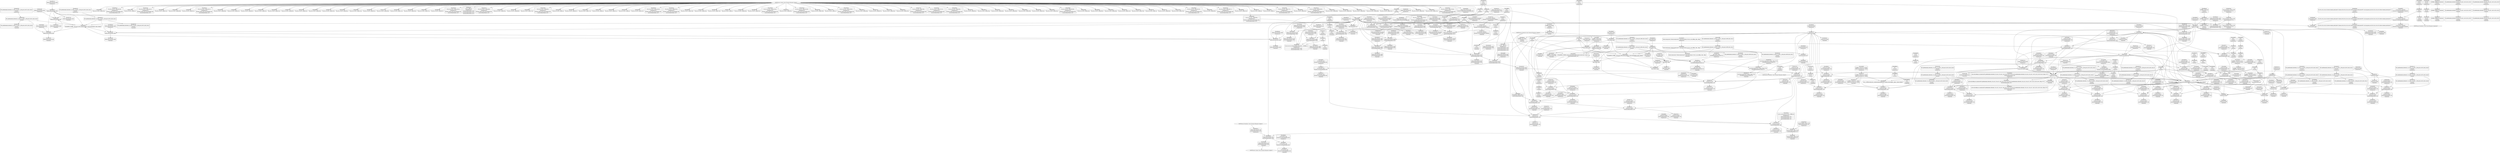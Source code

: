 digraph {
	CE0x4f97ca0 [shape=record,shape=Mrecord,label="{CE0x4f97ca0|selinux_shm_associate:_entry|*SummSource*}"]
	CE0x4f9db50 [shape=record,shape=Mrecord,label="{CE0x4f9db50|current_sid:_tobool1|security/selinux/hooks.c,218|*SummSink*}"]
	CE0x4f9e220 [shape=record,shape=Mrecord,label="{CE0x4f9e220|i64_4|*Constant*|*SummSource*}"]
	CE0x4fa5e40 [shape=record,shape=Mrecord,label="{CE0x4fa5e40|80:_i32,_112:_i8*,_:_CRE_152,160_|*MultipleSource*|Function::selinux_shm_associate&Arg::shp::|security/selinux/hooks.c,5327}"]
	CE0x4fe6f10 [shape=record,shape=Mrecord,label="{CE0x4fe6f10|current_sid:_tmp21|security/selinux/hooks.c,218}"]
	CE0x4fa8790 [shape=record,shape=Mrecord,label="{CE0x4fa8790|selinux_shm_associate:_tmp3}"]
	CE0x4fa83e0 [shape=record,shape=Mrecord,label="{CE0x4fa83e0|0:_i32,_4:_i32,_8:_i32,_12:_i32,_:_CMRE_4,8_|*MultipleSource*|security/selinux/hooks.c,218|security/selinux/hooks.c,218|security/selinux/hooks.c,220}"]
	CE0x4faf130 [shape=record,shape=Mrecord,label="{CE0x4faf130|selinux_shm_associate:_tmp7|security/selinux/hooks.c,5332|*SummSink*}"]
	CE0x4fb7860 [shape=record,shape=Mrecord,label="{CE0x4fb7860|80:_i32,_112:_i8*,_:_CRE_67,68_}"]
	"CONST[source:0(mediator),value:0(static)][purpose:{operation}]"
	CE0x4f9ec10 [shape=record,shape=Mrecord,label="{CE0x4f9ec10|i64*_getelementptr_inbounds_(_11_x_i64_,_11_x_i64_*___llvm_gcov_ctr125,_i64_0,_i64_1)|*Constant*|*SummSink*}"]
	CE0x4f9d710 [shape=record,shape=Mrecord,label="{CE0x4f9d710|selinux_shm_associate:_ad|security/selinux/hooks.c, 5324}"]
	CE0x4f90ea0 [shape=record,shape=Mrecord,label="{CE0x4f90ea0|avc_has_perm:_requested|Function::avc_has_perm&Arg::requested::}"]
	CE0x4fa99b0 [shape=record,shape=Mrecord,label="{CE0x4fa99b0|current_sid:_tmp6|security/selinux/hooks.c,218}"]
	CE0x4fa4a10 [shape=record,shape=Mrecord,label="{CE0x4fa4a10|get_current:_tmp1}"]
	CE0x4fb0880 [shape=record,shape=Mrecord,label="{CE0x4fb0880|current_sid:_tmp11|security/selinux/hooks.c,218}"]
	CE0x4fac1f0 [shape=record,shape=Mrecord,label="{CE0x4fac1f0|i64*_getelementptr_inbounds_(_11_x_i64_,_11_x_i64_*___llvm_gcov_ctr125,_i64_0,_i64_8)|*Constant*}"]
	CE0x4fb37d0 [shape=record,shape=Mrecord,label="{CE0x4fb37d0|i64*_getelementptr_inbounds_(_2_x_i64_,_2_x_i64_*___llvm_gcov_ctr312,_i64_0,_i64_1)|*Constant*|*SummSink*}"]
	CE0x4fcafb0 [shape=record,shape=Mrecord,label="{CE0x4fcafb0|_call_void_mcount()_#3|*SummSource*}"]
	CE0x4fbbca0 [shape=record,shape=Mrecord,label="{CE0x4fbbca0|current_sid:_entry}"]
	CE0x4fe4d50 [shape=record,shape=Mrecord,label="{CE0x4fe4d50|get_current:_tmp4|./arch/x86/include/asm/current.h,14|*SummSink*}"]
	CE0x4feb1e0 [shape=record,shape=Mrecord,label="{CE0x4feb1e0|current_sid:_tmp21|security/selinux/hooks.c,218|*SummSink*}"]
	CE0x6377570 [shape=record,shape=Mrecord,label="{CE0x6377570|80:_i32,_112:_i8*,_:_CRE_1,2_}"]
	CE0x4feb8e0 [shape=record,shape=Mrecord,label="{CE0x4feb8e0|current_sid:_security|security/selinux/hooks.c,218|*SummSource*}"]
	CE0x4fec090 [shape=record,shape=Mrecord,label="{CE0x4fec090|current_sid:_tmp22|security/selinux/hooks.c,218|*SummSink*}"]
	CE0x4f96a30 [shape=record,shape=Mrecord,label="{CE0x4f96a30|GLOBAL:_get_current|*Constant*|*SummSource*}"]
	CE0x4fa9280 [shape=record,shape=Mrecord,label="{CE0x4fa9280|80:_i32,_112:_i8*,_:_CRE_128,136_|*MultipleSource*|Function::selinux_shm_associate&Arg::shp::|security/selinux/hooks.c,5327}"]
	CE0x4fec2c0 [shape=record,shape=Mrecord,label="{CE0x4fec2c0|current_sid:_tmp23|security/selinux/hooks.c,218}"]
	CE0x4fb3f80 [shape=record,shape=Mrecord,label="{CE0x4fb3f80|selinux_shm_associate:_tmp3|*SummSink*}"]
	CE0x4fab210 [shape=record,shape=Mrecord,label="{CE0x4fab210|80:_i32,_112:_i8*,_:_CRE_44,45_}"]
	CE0x4fc4f40 [shape=record,shape=Mrecord,label="{CE0x4fc4f40|current_sid:_tobool|security/selinux/hooks.c,218|*SummSource*}"]
	CE0x4f918c0 [shape=record,shape=Mrecord,label="{CE0x4f918c0|_ret_i32_%retval.0,_!dbg_!27728|security/selinux/avc.c,775|*SummSink*}"]
	CE0x4febe20 [shape=record,shape=Mrecord,label="{CE0x4febe20|current_sid:_tmp22|security/selinux/hooks.c,218}"]
	CE0x4fb7ac0 [shape=record,shape=Mrecord,label="{CE0x4fb7ac0|80:_i32,_112:_i8*,_:_CRE_69,70_}"]
	CE0x4f9cdb0 [shape=record,shape=Mrecord,label="{CE0x4f9cdb0|i64_1|*Constant*|*SummSource*}"]
	CE0x4fa1ef0 [shape=record,shape=Mrecord,label="{CE0x4fa1ef0|selinux_shm_associate:_tmp1|*SummSource*}"]
	CE0x4faba40 [shape=record,shape=Mrecord,label="{CE0x4faba40|avc_has_perm:_tclass|Function::avc_has_perm&Arg::tclass::|*SummSink*}"]
	CE0x4f93c70 [shape=record,shape=Mrecord,label="{CE0x4f93c70|current_sid:_do.end}"]
	CE0x4fa7ac0 [shape=record,shape=Mrecord,label="{CE0x4fa7ac0|current_sid:_if.end|*SummSink*}"]
	CE0x4fe8fa0 [shape=record,shape=Mrecord,label="{CE0x4fe8fa0|current_sid:_tmp24|security/selinux/hooks.c,220|*SummSource*}"]
	CE0x4f9df10 [shape=record,shape=Mrecord,label="{CE0x4f9df10|i64_5|*Constant*|*SummSource*}"]
	CE0x4fbbde0 [shape=record,shape=Mrecord,label="{CE0x4fbbde0|i64_1|*Constant*}"]
	CE0x4f9ffa0 [shape=record,shape=Mrecord,label="{CE0x4f9ffa0|i32_0|*Constant*|*SummSource*}"]
	CE0x4a5c460 [shape=record,shape=Mrecord,label="{CE0x4a5c460|80:_i32,_112:_i8*,_:_CRE_25,26_}"]
	CE0x4fdbb30 [shape=record,shape=Mrecord,label="{CE0x4fdbb30|i8_1|*Constant*|*SummSink*}"]
	CE0x4fe5040 [shape=record,shape=Mrecord,label="{CE0x4fe5040|i64*_getelementptr_inbounds_(_11_x_i64_,_11_x_i64_*___llvm_gcov_ctr125,_i64_0,_i64_0)|*Constant*|*SummSource*}"]
	CE0x4fe31e0 [shape=record,shape=Mrecord,label="{CE0x4fe31e0|i64*_getelementptr_inbounds_(_11_x_i64_,_11_x_i64_*___llvm_gcov_ctr125,_i64_0,_i64_10)|*Constant*|*SummSink*}"]
	CE0x4fbaa30 [shape=record,shape=Mrecord,label="{CE0x4fbaa30|80:_i32,_112:_i8*,_:_CRE_18,19_}"]
	CE0x4faf670 [shape=record,shape=Mrecord,label="{CE0x4faf670|current_sid:_tmp4|security/selinux/hooks.c,218}"]
	CE0x4fb39d0 [shape=record,shape=Mrecord,label="{CE0x4fb39d0|_call_void_mcount()_#3|*SummSink*}"]
	CE0x4fb4810 [shape=record,shape=Mrecord,label="{CE0x4fb4810|selinux_shm_associate:_shp|Function::selinux_shm_associate&Arg::shp::|*SummSink*}"]
	CE0x4fa7c00 [shape=record,shape=Mrecord,label="{CE0x4fa7c00|80:_i32,_112:_i8*,_:_CRE_76,80_|*MultipleSource*|Function::selinux_shm_associate&Arg::shp::|security/selinux/hooks.c,5327}"]
	CE0x4fca380 [shape=record,shape=Mrecord,label="{CE0x4fca380|current_sid:_tmp20|security/selinux/hooks.c,218|*SummSink*}"]
	CE0x4faf2a0 [shape=record,shape=Mrecord,label="{CE0x4faf2a0|i64_2|*Constant*}"]
	CE0x4fa63e0 [shape=record,shape=Mrecord,label="{CE0x4fa63e0|80:_i32,_112:_i8*,_:_CRE_172,176_|*MultipleSource*|Function::selinux_shm_associate&Arg::shp::|security/selinux/hooks.c,5327}"]
	CE0x4fdcd10 [shape=record,shape=Mrecord,label="{CE0x4fdcd10|current_sid:_tmp14|security/selinux/hooks.c,218|*SummSource*}"]
	CE0x4fa9b30 [shape=record,shape=Mrecord,label="{CE0x4fa9b30|current_sid:_tmp6|security/selinux/hooks.c,218|*SummSource*}"]
	CE0x4fb5e00 [shape=record,shape=Mrecord,label="{CE0x4fb5e00|i32_0|*Constant*|*SummSink*}"]
	CE0x4faa510 [shape=record,shape=Mrecord,label="{CE0x4faa510|selinux_shm_associate:_shm_perm|security/selinux/hooks.c,5327|*SummSink*}"]
	CE0x4fa88a0 [shape=record,shape=Mrecord,label="{CE0x4fa88a0|80:_i32,_112:_i8*,_:_CRE_92,96_|*MultipleSource*|Function::selinux_shm_associate&Arg::shp::|security/selinux/hooks.c,5327}"]
	CE0x4fb6560 [shape=record,shape=Mrecord,label="{CE0x4fb6560|selinux_shm_associate:_security|security/selinux/hooks.c,5327|*SummSink*}"]
	CE0x4fe3130 [shape=record,shape=Mrecord,label="{CE0x4fe3130|i64*_getelementptr_inbounds_(_11_x_i64_,_11_x_i64_*___llvm_gcov_ctr125,_i64_0,_i64_10)|*Constant*|*SummSource*}"]
	CE0x4f9cd40 [shape=record,shape=Mrecord,label="{CE0x4f9cd40|i64_1|*Constant*|*SummSink*}"]
	CE0x4fb6c20 [shape=record,shape=Mrecord,label="{CE0x4fb6c20|avc_has_perm:_ssid|Function::avc_has_perm&Arg::ssid::|*SummSink*}"]
	CE0x4fa18c0 [shape=record,shape=Mrecord,label="{CE0x4fa18c0|80:_i32,_112:_i8*,_:_CRE_60,61_}"]
	CE0x4faf770 [shape=record,shape=Mrecord,label="{CE0x4faf770|current_sid:_tmp4|security/selinux/hooks.c,218|*SummSource*}"]
	CE0x4fc4060 [shape=record,shape=Mrecord,label="{CE0x4fc4060|_ret_%struct.task_struct*_%tmp4,_!dbg_!27714|./arch/x86/include/asm/current.h,14}"]
	CE0x4f9d1c0 [shape=record,shape=Mrecord,label="{CE0x4f9d1c0|80:_i32,_112:_i8*,_:_CRE_23,24_}"]
	CE0x4fb6710 [shape=record,shape=Mrecord,label="{CE0x4fb6710|selinux_shm_associate:_security|security/selinux/hooks.c,5327|*SummSource*}"]
	CE0x4fab0e0 [shape=record,shape=Mrecord,label="{CE0x4fab0e0|80:_i32,_112:_i8*,_:_CRE_43,44_}"]
	CE0x4fdcb90 [shape=record,shape=Mrecord,label="{CE0x4fdcb90|current_sid:_tmp14|security/selinux/hooks.c,218}"]
	CE0x4fe7170 [shape=record,shape=Mrecord,label="{CE0x4fe7170|current_sid:_tmp23|security/selinux/hooks.c,218|*SummSource*}"]
	CE0x4fbe800 [shape=record,shape=Mrecord,label="{CE0x4fbe800|avc_has_perm:_ssid|Function::avc_has_perm&Arg::ssid::}"]
	CE0x4f9e550 [shape=record,shape=Mrecord,label="{CE0x4f9e550|80:_i32,_112:_i8*,_:_CRE_48,49_}"]
	CE0x4fe43d0 [shape=record,shape=Mrecord,label="{CE0x4fe43d0|i32_218|*Constant*|*SummSource*}"]
	CE0x4fa3380 [shape=record,shape=Mrecord,label="{CE0x4fa3380|80:_i32,_112:_i8*,_:_CRE_88,92_|*MultipleSource*|Function::selinux_shm_associate&Arg::shp::|security/selinux/hooks.c,5327}"]
	CE0x4fbddb0 [shape=record,shape=Mrecord,label="{CE0x4fbddb0|i32_3|*Constant*|*SummSource*}"]
	CE0x4fdb610 [shape=record,shape=Mrecord,label="{CE0x4fdb610|current_sid:_tmp16|security/selinux/hooks.c,218|*SummSink*}"]
	CE0x4facac0 [shape=record,shape=Mrecord,label="{CE0x4facac0|i64*_getelementptr_inbounds_(_11_x_i64_,_11_x_i64_*___llvm_gcov_ctr125,_i64_0,_i64_8)|*Constant*|*SummSource*}"]
	CE0x4fdc9c0 [shape=record,shape=Mrecord,label="{CE0x4fdc9c0|i64*_getelementptr_inbounds_(_11_x_i64_,_11_x_i64_*___llvm_gcov_ctr125,_i64_0,_i64_8)|*Constant*|*SummSink*}"]
	CE0x4fb0f90 [shape=record,shape=Mrecord,label="{CE0x4fb0f90|current_sid:_if.then|*SummSink*}"]
	CE0x4fb80b0 [shape=record,shape=Mrecord,label="{CE0x4fb80b0|80:_i32,_112:_i8*,_:_CRE_29,30_}"]
	CE0x4f91250 [shape=record,shape=Mrecord,label="{CE0x4f91250|avc_has_perm:_auditdata|Function::avc_has_perm&Arg::auditdata::}"]
	CE0x4fe1af0 [shape=record,shape=Mrecord,label="{CE0x4fe1af0|i64*_getelementptr_inbounds_(_11_x_i64_,_11_x_i64_*___llvm_gcov_ctr125,_i64_0,_i64_9)|*Constant*}"]
	CE0x4fb3ee0 [shape=record,shape=Mrecord,label="{CE0x4fb3ee0|selinux_shm_associate:_tmp3|*SummSource*}"]
	CE0x4fcbc50 [shape=record,shape=Mrecord,label="{CE0x4fcbc50|current_sid:_tmp12|security/selinux/hooks.c,218|*SummSink*}"]
	CE0x4faf5d0 [shape=record,shape=Mrecord,label="{CE0x4faf5d0|i64_3|*Constant*|*SummSink*}"]
	CE0x4fa9ee0 [shape=record,shape=Mrecord,label="{CE0x4fa9ee0|current_sid:_tmp6|security/selinux/hooks.c,218|*SummSink*}"]
	CE0x4fb7260 [shape=record,shape=Mrecord,label="{CE0x4fb7260|i16_28|*Constant*}"]
	CE0x4fb92b0 [shape=record,shape=Mrecord,label="{CE0x4fb92b0|selinux_shm_associate:_shp|Function::selinux_shm_associate&Arg::shp::}"]
	CE0x4fb5800 [shape=record,shape=Mrecord,label="{CE0x4fb5800|80:_i32,_112:_i8*,_:_CRE_33,34_}"]
	CE0x4fba490 [shape=record,shape=Mrecord,label="{CE0x4fba490|avc_has_perm:_entry|*SummSource*}"]
	CE0x4fe5920 [shape=record,shape=Mrecord,label="{CE0x4fe5920|current_sid:_bb|*SummSink*}"]
	CE0x4fdd0b0 [shape=record,shape=Mrecord,label="{CE0x4fdd0b0|i1_true|*Constant*}"]
	CE0x4fb0370 [shape=record,shape=Mrecord,label="{CE0x4fb0370|current_sid:_tmp10|security/selinux/hooks.c,218}"]
	CE0x4fbdb60 [shape=record,shape=Mrecord,label="{CE0x4fbdb60|i32_3|*Constant*}"]
	CE0x4fe8e10 [shape=record,shape=Mrecord,label="{CE0x4fe8e10|current_sid:_tmp24|security/selinux/hooks.c,220}"]
	CE0x4fa4600 [shape=record,shape=Mrecord,label="{CE0x4fa4600|80:_i32,_112:_i8*,_:_CRE_41,42_}"]
	CE0x4fb70c0 [shape=record,shape=Mrecord,label="{CE0x4fb70c0|avc_has_perm:_tsid|Function::avc_has_perm&Arg::tsid::|*SummSink*}"]
	CE0x4f99cd0 [shape=record,shape=Mrecord,label="{CE0x4f99cd0|current_sid:_do.body|*SummSource*}"]
	CE0x4fa6980 [shape=record,shape=Mrecord,label="{CE0x4fa6980|80:_i32,_112:_i8*,_:_CRE_192,200_|*MultipleSource*|Function::selinux_shm_associate&Arg::shp::|security/selinux/hooks.c,5327}"]
	CE0x4fab960 [shape=record,shape=Mrecord,label="{CE0x4fab960|avc_has_perm:_tclass|Function::avc_has_perm&Arg::tclass::}"]
	CE0x4f9e180 [shape=record,shape=Mrecord,label="{CE0x4f9e180|i64_4|*Constant*}"]
	CE0x4fbe2f0 [shape=record,shape=Mrecord,label="{CE0x4fbe2f0|_call_void_mcount()_#3}"]
	CE0x4f9b010 [shape=record,shape=Mrecord,label="{CE0x4f9b010|selinux_shm_associate:_key|security/selinux/hooks.c,5330|*SummSource*}"]
	CE0x4feb950 [shape=record,shape=Mrecord,label="{CE0x4feb950|current_sid:_security|security/selinux/hooks.c,218|*SummSink*}"]
	CE0x4fcc060 [shape=record,shape=Mrecord,label="{CE0x4fcc060|i64*_getelementptr_inbounds_(_11_x_i64_,_11_x_i64_*___llvm_gcov_ctr125,_i64_0,_i64_6)|*Constant*|*SummSource*}"]
	CE0x4fbe3f0 [shape=record,shape=Mrecord,label="{CE0x4fbe3f0|_call_void_mcount()_#3|*SummSource*}"]
	CE0x4fb4130 [shape=record,shape=Mrecord,label="{CE0x4fb4130|current_sid:_tmp|*SummSink*}"]
	CE0x4fe5380 [shape=record,shape=Mrecord,label="{CE0x4fe5380|current_sid:_tmp}"]
	CE0x4feb820 [shape=record,shape=Mrecord,label="{CE0x4feb820|current_sid:_security|security/selinux/hooks.c,218}"]
	CE0x4fa4140 [shape=record,shape=Mrecord,label="{CE0x4fa4140|get_current:_tmp1|*SummSource*}"]
	CE0x4fdb9c0 [shape=record,shape=Mrecord,label="{CE0x4fdb9c0|i8_1|*Constant*|*SummSource*}"]
	CE0x4faafb0 [shape=record,shape=Mrecord,label="{CE0x4faafb0|80:_i32,_112:_i8*,_:_CRE_42,43_}"]
	CE0x4fafe60 [shape=record,shape=Mrecord,label="{CE0x4fafe60|i64_4|*Constant*|*SummSink*}"]
	CE0x4fc8e20 [shape=record,shape=Mrecord,label="{CE0x4fc8e20|GLOBAL:___llvm_gcov_ctr125|Global_var:__llvm_gcov_ctr125}"]
	CE0x4fe7530 [shape=record,shape=Mrecord,label="{CE0x4fe7530|i32_1|*Constant*}"]
	CE0x4fe2850 [shape=record,shape=Mrecord,label="{CE0x4fe2850|current_sid:_tmp18|security/selinux/hooks.c,218|*SummSource*}"]
	CE0x4f9e680 [shape=record,shape=Mrecord,label="{CE0x4f9e680|80:_i32,_112:_i8*,_:_CRE_49,50_}"]
	CE0x4fa35e0 [shape=record,shape=Mrecord,label="{CE0x4fa35e0|_ret_i32_%tmp24,_!dbg_!27742|security/selinux/hooks.c,220|*SummSink*}"]
	CE0x4fc8d70 [shape=record,shape=Mrecord,label="{CE0x4fc8d70|i64_0|*Constant*|*SummSink*}"]
	CE0x4fbee50 [shape=record,shape=Mrecord,label="{CE0x4fbee50|current_sid:_tobool|security/selinux/hooks.c,218|*SummSink*}"]
	CE0x4faeb20 [shape=record,shape=Mrecord,label="{CE0x4faeb20|4:_i32,_:_CRE_4,8_|*MultipleSource*|security/selinux/hooks.c,5332|security/selinux/hooks.c,5327|security/selinux/hooks.c,5327}"]
	"CONST[source:1(input),value:2(dynamic)][purpose:{subject}]"
	CE0x4fab340 [shape=record,shape=Mrecord,label="{CE0x4fab340|80:_i32,_112:_i8*,_:_CRE_45,46_}"]
	CE0x4fe2580 [shape=record,shape=Mrecord,label="{CE0x4fe2580|current_sid:_tmp19|security/selinux/hooks.c,218|*SummSource*}"]
	CE0x4fa4c30 [shape=record,shape=Mrecord,label="{CE0x4fa4c30|80:_i32,_112:_i8*,_:_CRE_15,16_}"]
	CE0x4fdb4a0 [shape=record,shape=Mrecord,label="{CE0x4fdb4a0|current_sid:_tmp16|security/selinux/hooks.c,218|*SummSource*}"]
	CE0x4fe4cb0 [shape=record,shape=Mrecord,label="{CE0x4fe4cb0|get_current:_tmp4|./arch/x86/include/asm/current.h,14|*SummSource*}"]
	CE0x4fa4250 [shape=record,shape=Mrecord,label="{CE0x4fa4250|80:_i32,_112:_i8*,_:_CRE_37,38_}"]
	CE0x4fb5150 [shape=record,shape=Mrecord,label="{CE0x4fb5150|80:_i32,_112:_i8*,_:_CRE_7,8_}"]
	CE0x4fb1a10 [shape=record,shape=Mrecord,label="{CE0x4fb1a10|selinux_shm_associate:_ad|security/selinux/hooks.c, 5324|*SummSink*}"]
	CE0x4fa1c10 [shape=record,shape=Mrecord,label="{CE0x4fa1c10|80:_i32,_112:_i8*,_:_CRE_63,64_}"]
	CE0x4faec90 [shape=record,shape=Mrecord,label="{CE0x4faec90|selinux_shm_associate:_tmp7|security/selinux/hooks.c,5332}"]
	CE0x4f9d8e0 [shape=record,shape=Mrecord,label="{CE0x4f9d8e0|current_sid:_tobool1|security/selinux/hooks.c,218}"]
	CE0x4fe3a90 [shape=record,shape=Mrecord,label="{CE0x4fe3a90|GLOBAL:_lockdep_rcu_suspicious|*Constant*}"]
	CE0x4a5c640 [shape=record,shape=Mrecord,label="{CE0x4a5c640|80:_i32,_112:_i8*,_:_CRE_27,28_}"]
	CE0x4fb1f90 [shape=record,shape=Mrecord,label="{CE0x4fb1f90|80:_i32,_112:_i8*,_:_CRE_58,59_}"]
	CE0x4fdbec0 [shape=record,shape=Mrecord,label="{CE0x4fdbec0|_call_void_lockdep_rcu_suspicious(i8*_getelementptr_inbounds_(_25_x_i8_,_25_x_i8_*_.str3,_i32_0,_i32_0),_i32_218,_i8*_getelementptr_inbounds_(_45_x_i8_,_45_x_i8_*_.str12,_i32_0,_i32_0))_#10,_!dbg_!27727|security/selinux/hooks.c,218|*SummSink*}"]
	CE0x4fbc0e0 [shape=record,shape=Mrecord,label="{CE0x4fbc0e0|current_sid:_tmp1|*SummSource*}"]
	"CONST[source:2(external),value:2(dynamic)][purpose:{subject}]"
	"CONST[source:0(mediator),value:2(dynamic)][purpose:{subject}]"
	CE0x4fdd3a0 [shape=record,shape=Mrecord,label="{CE0x4fdd3a0|i1_true|*Constant*|*SummSink*}"]
	CE0x4faa200 [shape=record,shape=Mrecord,label="{CE0x4faa200|current_sid:_tmp7|security/selinux/hooks.c,218|*SummSource*}"]
	CE0x4fe3440 [shape=record,shape=Mrecord,label="{CE0x4fe3440|current_sid:_tmp20|security/selinux/hooks.c,218}"]
	CE0x4fb9cb0 [shape=record,shape=Mrecord,label="{CE0x4fb9cb0|selinux_shm_associate:_call3|security/selinux/hooks.c,5332|*SummSink*}"]
	CE0x4f9e800 [shape=record,shape=Mrecord,label="{CE0x4f9e800|GLOBAL:_current_task|Global_var:current_task}"]
	CE0x4fa6200 [shape=record,shape=Mrecord,label="{CE0x4fa6200|80:_i32,_112:_i8*,_:_CRE_168,172_|*MultipleSource*|Function::selinux_shm_associate&Arg::shp::|security/selinux/hooks.c,5327}"]
	CE0x4fabdb0 [shape=record,shape=Mrecord,label="{CE0x4fabdb0|i32_64|*Constant*|*SummSource*}"]
	CE0x4fa4f40 [shape=record,shape=Mrecord,label="{CE0x4fa4f40|selinux_shm_associate:_tmp|*SummSource*}"]
	CE0x4faf230 [shape=record,shape=Mrecord,label="{CE0x4faf230|i64*_getelementptr_inbounds_(_11_x_i64_,_11_x_i64_*___llvm_gcov_ctr125,_i64_0,_i64_6)|*Constant*|*SummSink*}"]
	CE0x5023f80 [shape=record,shape=Mrecord,label="{CE0x5023f80|i64*_getelementptr_inbounds_(_2_x_i64_,_2_x_i64_*___llvm_gcov_ctr98,_i64_0,_i64_1)|*Constant*}"]
	CE0x4fa8be0 [shape=record,shape=Mrecord,label="{CE0x4fa8be0|80:_i32,_112:_i8*,_:_CRE_100,102_|*MultipleSource*|Function::selinux_shm_associate&Arg::shp::|security/selinux/hooks.c,5327}"]
	CE0x4fb91c0 [shape=record,shape=Mrecord,label="{CE0x4fb91c0|selinux_shm_associate:_call|security/selinux/hooks.c,5325|*SummSource*}"]
	CE0x4fadd40 [shape=record,shape=Mrecord,label="{CE0x4fadd40|selinux_shm_associate:_ipc_id|security/selinux/hooks.c,5330|*SummSource*}"]
	CE0x4fcc830 [shape=record,shape=Mrecord,label="{CE0x4fcc830|current_sid:_call|security/selinux/hooks.c,218|*SummSource*}"]
	CE0x4fafbf0 [shape=record,shape=Mrecord,label="{CE0x4fafbf0|GLOBAL:_current_task|Global_var:current_task|*SummSource*}"]
	CE0x4f9d0d0 [shape=record,shape=Mrecord,label="{CE0x4f9d0d0|80:_i32,_112:_i8*,_:_CRE_22,23_}"]
	CE0x4f916e0 [shape=record,shape=Mrecord,label="{CE0x4f916e0|_ret_i32_%retval.0,_!dbg_!27728|security/selinux/avc.c,775|*SummSource*}"]
	CE0x4fb09b0 [shape=record,shape=Mrecord,label="{CE0x4fb09b0|current_sid:_tmp11|security/selinux/hooks.c,218|*SummSource*}"]
	CE0x4fa2aa0 [shape=record,shape=Mrecord,label="{CE0x4fa2aa0|selinux_shm_associate:_tmp1|*SummSink*}"]
	CE0x4fad920 [shape=record,shape=Mrecord,label="{CE0x4fad920|selinux_shm_associate:_u|security/selinux/hooks.c,5330|*SummSource*}"]
	CE0x4faf460 [shape=record,shape=Mrecord,label="{CE0x4faf460|i64_2|*Constant*|*SummSink*}"]
	CE0x4facea0 [shape=record,shape=Mrecord,label="{CE0x4facea0|current_sid:_tmp15|security/selinux/hooks.c,218}"]
	CE0x4f9ac10 [shape=record,shape=Mrecord,label="{CE0x4f9ac10|i8_4|*Constant*|*SummSource*}"]
	CE0x50206a0 [shape=record,shape=Mrecord,label="{CE0x50206a0|i64*_getelementptr_inbounds_(_2_x_i64_,_2_x_i64_*___llvm_gcov_ctr98,_i64_0,_i64_0)|*Constant*}"]
	CE0x4f9afa0 [shape=record,shape=Mrecord,label="{CE0x4f9afa0|selinux_shm_associate:_u|security/selinux/hooks.c,5330|*SummSink*}"]
	CE0x4fe7340 [shape=record,shape=Mrecord,label="{CE0x4fe7340|current_sid:_tmp23|security/selinux/hooks.c,218|*SummSink*}"]
	CE0x4fc4770 [shape=record,shape=Mrecord,label="{CE0x4fc4770|current_sid:_sid|security/selinux/hooks.c,220|*SummSink*}"]
	CE0x4fb6f50 [shape=record,shape=Mrecord,label="{CE0x4fb6f50|avc_has_perm:_tsid|Function::avc_has_perm&Arg::tsid::|*SummSource*}"]
	CE0x4fab800 [shape=record,shape=Mrecord,label="{CE0x4fab800|i16_28|*Constant*|*SummSink*}"]
	CE0x5020ba0 [shape=record,shape=Mrecord,label="{CE0x5020ba0|get_current:_tmp|*SummSource*}"]
	CE0x4fcbae0 [shape=record,shape=Mrecord,label="{CE0x4fcbae0|current_sid:_tmp12|security/selinux/hooks.c,218|*SummSource*}"]
	CE0x4fe2280 [shape=record,shape=Mrecord,label="{CE0x4fe2280|current_sid:_tmp17|security/selinux/hooks.c,218|*SummSource*}"]
	CE0x4f99c00 [shape=record,shape=Mrecord,label="{CE0x4f99c00|current_sid:_do.body}"]
	CE0x4fe3e70 [shape=record,shape=Mrecord,label="{CE0x4fe3e70|i8*_getelementptr_inbounds_(_25_x_i8_,_25_x_i8_*_.str3,_i32_0,_i32_0)|*Constant*}"]
	CE0x4fb3af0 [shape=record,shape=Mrecord,label="{CE0x4fb3af0|selinux_shm_associate:_tmp2|*SummSource*}"]
	CE0x4fb5f70 [shape=record,shape=Mrecord,label="{CE0x4fb5f70|selinux_shm_associate:_shm_perm|security/selinux/hooks.c,5327|*SummSource*}"]
	CE0x4fa9490 [shape=record,shape=Mrecord,label="{CE0x4fa9490|GLOBAL:___llvm_gcov_ctr125|Global_var:__llvm_gcov_ctr125|*SummSink*}"]
	CE0x4fe1ec0 [shape=record,shape=Mrecord,label="{CE0x4fe1ec0|current_sid:_tmp17|security/selinux/hooks.c,218}"]
	CE0x4f97540 [shape=record,shape=Mrecord,label="{CE0x4f97540|i64*_getelementptr_inbounds_(_2_x_i64_,_2_x_i64_*___llvm_gcov_ctr312,_i64_0,_i64_0)|*Constant*|*SummSink*}"]
	CE0x4fba2c0 [shape=record,shape=Mrecord,label="{CE0x4fba2c0|i32_(i32,_i32,_i16,_i32,_%struct.common_audit_data*)*_bitcast_(i32_(i32,_i32,_i16,_i32,_%struct.common_audit_data.495*)*_avc_has_perm_to_i32_(i32,_i32,_i16,_i32,_%struct.common_audit_data*)*)|*Constant*|*SummSink*}"]
	CE0x4f98030 [shape=record,shape=Mrecord,label="{CE0x4f98030|_ret_i32_%call3,_!dbg_!27729|security/selinux/hooks.c,5332|*SummSink*}"]
	CE0x4fbe070 [shape=record,shape=Mrecord,label="{CE0x4fbe070|i32_(i32,_i32,_i16,_i32,_%struct.common_audit_data*)*_bitcast_(i32_(i32,_i32,_i16,_i32,_%struct.common_audit_data.495*)*_avc_has_perm_to_i32_(i32,_i32,_i16,_i32,_%struct.common_audit_data*)*)|*Constant*}"]
	CE0x4fb5210 [shape=record,shape=Mrecord,label="{CE0x4fb5210|80:_i32,_112:_i8*,_:_CRE_8,9_}"]
	CE0x4f97a90 [shape=record,shape=Mrecord,label="{CE0x4f97a90|selinux_shm_associate:_tmp1}"]
	CE0x4fb63c0 [shape=record,shape=Mrecord,label="{CE0x4fb63c0|i32_10|*Constant*|*SummSource*}"]
	CE0x4f99b90 [shape=record,shape=Mrecord,label="{CE0x4f99b90|i64*_getelementptr_inbounds_(_11_x_i64_,_11_x_i64_*___llvm_gcov_ctr125,_i64_0,_i64_0)|*Constant*|*SummSink*}"]
	CE0x4fc8220 [shape=record,shape=Mrecord,label="{CE0x4fc8220|GLOBAL:_current_sid.__warned|Global_var:current_sid.__warned|*SummSink*}"]
	CE0x4fa85d0 [shape=record,shape=Mrecord,label="{CE0x4fa85d0|selinux_shm_associate:_call|security/selinux/hooks.c,5325}"]
	CE0x4fc7440 [shape=record,shape=Mrecord,label="{CE0x4fc7440|current_sid:_land.lhs.true|*SummSink*}"]
	CE0x4f9e970 [shape=record,shape=Mrecord,label="{CE0x4f9e970|%struct.task_struct*_(%struct.task_struct**)*_asm_movq_%gs:$_1:P_,$0_,_r,im,_dirflag_,_fpsr_,_flags_|*SummSource*}"]
	CE0x4faa5f0 [shape=record,shape=Mrecord,label="{CE0x4faa5f0|80:_i32,_112:_i8*,_:_CRE_0,1_}"]
	CE0x4f9ce20 [shape=record,shape=Mrecord,label="{CE0x4f9ce20|i64_1|*Constant*}"]
	CE0x4fa2f60 [shape=record,shape=Mrecord,label="{CE0x4fa2f60|80:_i32,_112:_i8*,_:_CRE_72,73_|*MultipleSource*|Function::selinux_shm_associate&Arg::shp::|security/selinux/hooks.c,5327}"]
	CE0x4fc72d0 [shape=record,shape=Mrecord,label="{CE0x4fc72d0|current_sid:_land.lhs.true}"]
	CE0x4fb49a0 [shape=record,shape=Mrecord,label="{CE0x4fb49a0|current_sid:_tmp|*SummSource*}"]
	CE0x4fc4700 [shape=record,shape=Mrecord,label="{CE0x4fc4700|current_sid:_cred|security/selinux/hooks.c,218}"]
	CE0x4fc4170 [shape=record,shape=Mrecord,label="{CE0x4fc4170|_ret_%struct.task_struct*_%tmp4,_!dbg_!27714|./arch/x86/include/asm/current.h,14|*SummSink*}"]
	CE0x4fb58f0 [shape=record,shape=Mrecord,label="{CE0x4fb58f0|80:_i32,_112:_i8*,_:_CRE_34,35_}"]
	CE0x4ff7340 [shape=record,shape=Mrecord,label="{CE0x4ff7340|get_current:_tmp4|./arch/x86/include/asm/current.h,14}"]
	CE0x4fa67a0 [shape=record,shape=Mrecord,label="{CE0x4fa67a0|80:_i32,_112:_i8*,_:_CRE_184,192_|*MultipleSource*|Function::selinux_shm_associate&Arg::shp::|security/selinux/hooks.c,5327}"]
	CE0x4f96e70 [shape=record,shape=Mrecord,label="{CE0x4f96e70|get_current:_entry|*SummSink*}"]
	CE0x4f9aea0 [shape=record,shape=Mrecord,label="{CE0x4f9aea0|selinux_shm_associate:_shm_perm1|security/selinux/hooks.c,5330}"]
	CE0x4fb5f00 [shape=record,shape=Mrecord,label="{CE0x4fb5f00|selinux_shm_associate:_shm_perm|security/selinux/hooks.c,5327}"]
	CE0x4fa2e30 [shape=record,shape=Mrecord,label="{CE0x4fa2e30|i32_10|*Constant*}"]
	CE0x4fbdf30 [shape=record,shape=Mrecord,label="{CE0x4fbdf30|i32_3|*Constant*|*SummSink*}"]
	CE0x4fbf080 [shape=record,shape=Mrecord,label="{CE0x4fbf080|i32_0|*Constant*}"]
	CE0x4fca750 [shape=record,shape=Mrecord,label="{CE0x4fca750|current_sid:_call4|security/selinux/hooks.c,218|*SummSource*}"]
	CE0x4fb00d0 [shape=record,shape=Mrecord,label="{CE0x4fb00d0|current_sid:_tmp9|security/selinux/hooks.c,218|*SummSink*}"]
	CE0x4febca0 [shape=record,shape=Mrecord,label="{CE0x4febca0|COLLAPSED:_CMRE:_elem_0::|security/selinux/hooks.c,218}"]
	CE0x4fe9420 [shape=record,shape=Mrecord,label="{CE0x4fe9420|get_current:_bb|*SummSource*}"]
	CE0x4f9ada0 [shape=record,shape=Mrecord,label="{CE0x4f9ada0|i8_4|*Constant*|*SummSink*}"]
	CE0x4fa1d40 [shape=record,shape=Mrecord,label="{CE0x4fa1d40|80:_i32,_112:_i8*,_:_CRE_64,65_}"]
	CE0x4faa080 [shape=record,shape=Mrecord,label="{CE0x4faa080|current_sid:_tmp7|security/selinux/hooks.c,218}"]
	CE0x4fe8a80 [shape=record,shape=Mrecord,label="{CE0x4fe8a80|i64*_getelementptr_inbounds_(_2_x_i64_,_2_x_i64_*___llvm_gcov_ctr98,_i64_0,_i64_0)|*Constant*|*SummSink*}"]
	CE0x4fa6af0 [shape=record,shape=Mrecord,label="{CE0x4fa6af0|current_sid:_tmp1|*SummSink*}"]
	CE0x4f90c80 [shape=record,shape=Mrecord,label="{CE0x4f90c80|i32_(i32,_i32,_i16,_i32,_%struct.common_audit_data*)*_bitcast_(i32_(i32,_i32,_i16,_i32,_%struct.common_audit_data.495*)*_avc_has_perm_to_i32_(i32,_i32,_i16,_i32,_%struct.common_audit_data*)*)|*Constant*|*SummSource*}"]
	CE0x4fcaf40 [shape=record,shape=Mrecord,label="{CE0x4fcaf40|_call_void_mcount()_#3}"]
	CE0x4fb8890 [shape=record,shape=Mrecord,label="{CE0x4fb8890|80:_i32,_112:_i8*,_:_CRE_53,54_}"]
	CE0x4f9af30 [shape=record,shape=Mrecord,label="{CE0x4f9af30|selinux_shm_associate:_shm_perm1|security/selinux/hooks.c,5330|*SummSource*}"]
	CE0x4fe6d90 [shape=record,shape=Mrecord,label="{CE0x4fe6d90|COLLAPSED:_GCMRE_current_task_external_global_%struct.task_struct*:_elem_0::|security/selinux/hooks.c,218}"]
	CE0x4fca5d0 [shape=record,shape=Mrecord,label="{CE0x4fca5d0|current_sid:_call4|security/selinux/hooks.c,218}"]
	CE0x4fad6a0 [shape=record,shape=Mrecord,label="{CE0x4fad6a0|selinux_shm_associate:_ipc_id|security/selinux/hooks.c,5330}"]
	CE0x4fe3ce0 [shape=record,shape=Mrecord,label="{CE0x4fe3ce0|GLOBAL:_lockdep_rcu_suspicious|*Constant*|*SummSource*}"]
	CE0x4f91520 [shape=record,shape=Mrecord,label="{CE0x4f91520|avc_has_perm:_auditdata|Function::avc_has_perm&Arg::auditdata::|*SummSink*}"]
	CE0x4fa79e0 [shape=record,shape=Mrecord,label="{CE0x4fa79e0|current_sid:_if.end|*SummSource*}"]
	CE0x4fac080 [shape=record,shape=Mrecord,label="{CE0x4fac080|_ret_i32_%retval.0,_!dbg_!27728|security/selinux/avc.c,775}"]
	CE0x4fe6a70 [shape=record,shape=Mrecord,label="{CE0x4fe6a70|current_sid:_cred|security/selinux/hooks.c,218|*SummSink*}"]
	CE0x4f9b2c0 [shape=record,shape=Mrecord,label="{CE0x4f9b2c0|selinux_shm_associate:_tmp6|security/selinux/hooks.c,5330}"]
	CE0x4fa43e0 [shape=record,shape=Mrecord,label="{CE0x4fa43e0|80:_i32,_112:_i8*,_:_CRE_39,40_}"]
	CE0x4fb3910 [shape=record,shape=Mrecord,label="{CE0x4fb3910|_call_void_mcount()_#3|*SummSource*}"]
	CE0x4f972c0 [shape=record,shape=Mrecord,label="{CE0x4f972c0|_ret_i32_%tmp24,_!dbg_!27742|security/selinux/hooks.c,220}"]
	CE0x4facf80 [shape=record,shape=Mrecord,label="{CE0x4facf80|current_sid:_tmp15|security/selinux/hooks.c,218|*SummSink*}"]
	CE0x4fe3250 [shape=record,shape=Mrecord,label="{CE0x4fe3250|current_sid:_tmp19|security/selinux/hooks.c,218|*SummSink*}"]
	CE0x4faff00 [shape=record,shape=Mrecord,label="{CE0x4faff00|current_sid:_tmp9|security/selinux/hooks.c,218}"]
	CE0x4fe22f0 [shape=record,shape=Mrecord,label="{CE0x4fe22f0|current_sid:_tmp17|security/selinux/hooks.c,218|*SummSink*}"]
	CE0x4f96d90 [shape=record,shape=Mrecord,label="{CE0x4f96d90|get_current:_entry|*SummSource*}"]
	CE0x4f9aac0 [shape=record,shape=Mrecord,label="{CE0x4f9aac0|i8_4|*Constant*}"]
	"CONST[source:1(input),value:2(dynamic)][purpose:{object}]"
	CE0x4f9eb60 [shape=record,shape=Mrecord,label="{CE0x4f9eb60|%struct.task_struct*_(%struct.task_struct**)*_asm_movq_%gs:$_1:P_,$0_,_r,im,_dirflag_,_fpsr_,_flags_|*SummSink*}"]
	CE0x4f97140 [shape=record,shape=Mrecord,label="{CE0x4f97140|current_sid:_entry|*SummSink*}"]
	CE0x4fb20c0 [shape=record,shape=Mrecord,label="{CE0x4fb20c0|80:_i32,_112:_i8*,_:_CRE_59,60_}"]
	CE0x4fa9e10 [shape=record,shape=Mrecord,label="{CE0x4fa9e10|80:_i32,_112:_i8*,_:_CRE_13,14_}"]
	CE0x4f94eb0 [shape=record,shape=Mrecord,label="{CE0x4f94eb0|selinux_shm_associate:_call|security/selinux/hooks.c,5325|*SummSink*}"]
	CE0x4fb1af0 [shape=record,shape=Mrecord,label="{CE0x4fb1af0|i64*_getelementptr_inbounds_(_2_x_i64_,_2_x_i64_*___llvm_gcov_ctr312,_i64_0,_i64_1)|*Constant*|*SummSource*}"]
	CE0x4f94f80 [shape=record,shape=Mrecord,label="{CE0x4f94f80|selinux_shm_associate:_bb}"]
	CE0x4fabcd0 [shape=record,shape=Mrecord,label="{CE0x4fabcd0|i32_64|*Constant*}"]
	CE0x4fb59e0 [shape=record,shape=Mrecord,label="{CE0x4fb59e0|80:_i32,_112:_i8*,_:_CRE_35,36_}"]
	CE0x4fbf450 [shape=record,shape=Mrecord,label="{CE0x4fbf450|current_sid:_tmp20|security/selinux/hooks.c,218|*SummSource*}"]
	CE0x4fc8ab0 [shape=record,shape=Mrecord,label="{CE0x4fc8ab0|i64_0|*Constant*}"]
	CE0x4fcb960 [shape=record,shape=Mrecord,label="{CE0x4fcb960|current_sid:_tmp12|security/selinux/hooks.c,218}"]
	CE0x4f9a950 [shape=record,shape=Mrecord,label="{CE0x4f9a950|selinux_shm_associate:_type|security/selinux/hooks.c,5329|*SummSink*}"]
	CE0x4fab9d0 [shape=record,shape=Mrecord,label="{CE0x4fab9d0|avc_has_perm:_tclass|Function::avc_has_perm&Arg::tclass::|*SummSource*}"]
	CE0x4f911e0 [shape=record,shape=Mrecord,label="{CE0x4f911e0|_ret_i32_%call3,_!dbg_!27729|security/selinux/hooks.c,5332}"]
	CE0x4fa9d20 [shape=record,shape=Mrecord,label="{CE0x4fa9d20|80:_i32,_112:_i8*,_:_CRE_12,13_}"]
	CE0x4ff7190 [shape=record,shape=Mrecord,label="{CE0x4ff7190|get_current:_tmp2}"]
	CE0x4fbbe50 [shape=record,shape=Mrecord,label="{CE0x4fbbe50|current_sid:_tmp1}"]
	CE0x4fb4930 [shape=record,shape=Mrecord,label="{CE0x4fb4930|COLLAPSED:_GCMRE___llvm_gcov_ctr125_internal_global_11_x_i64_zeroinitializer:_elem_0:default:}"]
	CE0x4f9ef80 [shape=record,shape=Mrecord,label="{CE0x4f9ef80|current_sid:_tmp2}"]
	CE0x4f99da0 [shape=record,shape=Mrecord,label="{CE0x4f99da0|current_sid:_do.body|*SummSink*}"]
	CE0x4fa2050 [shape=record,shape=Mrecord,label="{CE0x4fa2050|current_sid:_tmp3}"]
	CE0x4fe1820 [shape=record,shape=Mrecord,label="{CE0x4fe1820|i8*_getelementptr_inbounds_(_45_x_i8_,_45_x_i8_*_.str12,_i32_0,_i32_0)|*Constant*|*SummSink*}"]
	CE0x4f975b0 [shape=record,shape=Mrecord,label="{CE0x4f975b0|i64*_getelementptr_inbounds_(_2_x_i64_,_2_x_i64_*___llvm_gcov_ctr312,_i64_0,_i64_0)|*Constant*}"]
	CE0x4fe3f30 [shape=record,shape=Mrecord,label="{CE0x4fe3f30|i8*_getelementptr_inbounds_(_25_x_i8_,_25_x_i8_*_.str3,_i32_0,_i32_0)|*Constant*|*SummSource*}"]
	CE0x4fa65c0 [shape=record,shape=Mrecord,label="{CE0x4fa65c0|80:_i32,_112:_i8*,_:_CRE_176,184_|*MultipleSource*|Function::selinux_shm_associate&Arg::shp::|security/selinux/hooks.c,5327}"]
	CE0x4feb3b0 [shape=record,shape=Mrecord,label="{CE0x4feb3b0|i32_22|*Constant*}"]
	CE0x4f91a70 [shape=record,shape=Mrecord,label="{CE0x4f91a70|current_sid:_bb|*SummSource*}"]
	CE0x4fb6e20 [shape=record,shape=Mrecord,label="{CE0x4fb6e20|avc_has_perm:_tsid|Function::avc_has_perm&Arg::tsid::}"]
	CE0x4fa20f0 [shape=record,shape=Mrecord,label="{CE0x4fa20f0|current_sid:_tmp3|*SummSource*}"]
	CE0x4fb3870 [shape=record,shape=Mrecord,label="{CE0x4fb3870|_call_void_mcount()_#3}"]
	CE0x4fb7450 [shape=record,shape=Mrecord,label="{CE0x4fb7450|0:_i8,_8:_i32,_24:_%struct.selinux_audit_data*,_:_SCMRE_0,1_|*MultipleSource*|security/selinux/hooks.c,5329|security/selinux/hooks.c, 5324}"]
	CE0x4fb8380 [shape=record,shape=Mrecord,label="{CE0x4fb8380|80:_i32,_112:_i8*,_:_CRE_32,33_}"]
	CE0x4fc8610 [shape=record,shape=Mrecord,label="{CE0x4fc8610|current_sid:_tmp8|security/selinux/hooks.c,218}"]
	CE0x4fb3a80 [shape=record,shape=Mrecord,label="{CE0x4fb3a80|selinux_shm_associate:_tmp2|*SummSink*}"]
	CE0x4fb61e0 [shape=record,shape=Mrecord,label="{CE0x4fb61e0|80:_i32,_112:_i8*,_:_CRE_200,208_|*MultipleSource*|Function::selinux_shm_associate&Arg::shp::|security/selinux/hooks.c,5327}"]
	CE0x63776d0 [shape=record,shape=Mrecord,label="{CE0x63776d0|80:_i32,_112:_i8*,_:_CRE_2,3_}"]
	CE0x4fa5c60 [shape=record,shape=Mrecord,label="{CE0x4fa5c60|80:_i32,_112:_i8*,_:_CRE_144,152_|*MultipleSource*|Function::selinux_shm_associate&Arg::shp::|security/selinux/hooks.c,5327}"]
	CE0x4fe17b0 [shape=record,shape=Mrecord,label="{CE0x4fe17b0|i8*_getelementptr_inbounds_(_45_x_i8_,_45_x_i8_*_.str12,_i32_0,_i32_0)|*Constant*|*SummSource*}"]
	CE0x4faa330 [shape=record,shape=Mrecord,label="{CE0x4faa330|current_sid:_tmp7|security/selinux/hooks.c,218|*SummSink*}"]
	CE0x4f97e90 [shape=record,shape=Mrecord,label="{CE0x4f97e90|_ret_i32_%call3,_!dbg_!27729|security/selinux/hooks.c,5332|*SummSource*}"]
	CE0x4fbda60 [shape=record,shape=Mrecord,label="{CE0x4fbda60|selinux_shm_associate:_type|security/selinux/hooks.c,5329|*SummSource*}"]
	CE0x4f96cb0 [shape=record,shape=Mrecord,label="{CE0x4f96cb0|get_current:_entry}"]
	CE0x4faf560 [shape=record,shape=Mrecord,label="{CE0x4faf560|i64_3|*Constant*|*SummSource*}"]
	CE0x4fb8630 [shape=record,shape=Mrecord,label="{CE0x4fb8630|80:_i32,_112:_i8*,_:_CRE_51,52_}"]
	CE0x4fbbd40 [shape=record,shape=Mrecord,label="{CE0x4fbbd40|current_sid:_entry|*SummSource*}"]
	CE0x4f9da20 [shape=record,shape=Mrecord,label="{CE0x4f9da20|current_sid:_tobool1|security/selinux/hooks.c,218|*SummSource*}"]
	CE0x4fae490 [shape=record,shape=Mrecord,label="{CE0x4fae490|selinux_shm_associate:_sid2|security/selinux/hooks.c,5332|*SummSource*}"]
	CE0x4fa42f0 [shape=record,shape=Mrecord,label="{CE0x4fa42f0|80:_i32,_112:_i8*,_:_CRE_38,39_}"]
	CE0x502bf80 [shape=record,shape=Mrecord,label="{CE0x502bf80|i64_1|*Constant*}"]
	CE0x4fa1f60 [shape=record,shape=Mrecord,label="{CE0x4fa1f60|i32_1|*Constant*}"]
	CE0x4fe2720 [shape=record,shape=Mrecord,label="{CE0x4fe2720|current_sid:_tmp18|security/selinux/hooks.c,218}"]
	CE0x4faf4f0 [shape=record,shape=Mrecord,label="{CE0x4faf4f0|i64_3|*Constant*}"]
	CE0x4fe1740 [shape=record,shape=Mrecord,label="{CE0x4fe1740|i8*_getelementptr_inbounds_(_45_x_i8_,_45_x_i8_*_.str12,_i32_0,_i32_0)|*Constant*}"]
	CE0x4fb2260 [shape=record,shape=Mrecord,label="{CE0x4fb2260|selinux_shm_associate:_bb|*SummSource*}"]
	CE0x4fe7040 [shape=record,shape=Mrecord,label="{CE0x4fe7040|current_sid:_tmp21|security/selinux/hooks.c,218|*SummSource*}"]
	CE0x4f9cef0 [shape=record,shape=Mrecord,label="{CE0x4f9cef0|80:_i32,_112:_i8*,_:_CRE_20,21_}"]
	CE0x4fb1150 [shape=record,shape=Mrecord,label="{CE0x4fb1150|current_sid:_land.lhs.true2|*SummSource*}"]
	CE0x4fa8ce0 [shape=record,shape=Mrecord,label="{CE0x4fa8ce0|80:_i32,_112:_i8*,_:_CRE_104,112_|*MultipleSource*|Function::selinux_shm_associate&Arg::shp::|security/selinux/hooks.c,5327}"]
	CE0x4fe1cc0 [shape=record,shape=Mrecord,label="{CE0x4fe1cc0|i64*_getelementptr_inbounds_(_11_x_i64_,_11_x_i64_*___llvm_gcov_ctr125,_i64_0,_i64_9)|*Constant*|*SummSource*}"]
	CE0x4faef80 [shape=record,shape=Mrecord,label="{CE0x4faef80|selinux_shm_associate:_tmp7|security/selinux/hooks.c,5332|*SummSource*}"]
	CE0x4892040 [shape=record,shape=Mrecord,label="{CE0x4892040|80:_i32,_112:_i8*,_:_CRE_65,66_}"]
	CE0x4fb9ba0 [shape=record,shape=Mrecord,label="{CE0x4fb9ba0|selinux_shm_associate:_call3|security/selinux/hooks.c,5332}"]
	CE0x4fba800 [shape=record,shape=Mrecord,label="{CE0x4fba800|80:_i32,_112:_i8*,_:_CRE_16,17_}"]
	CE0x4facf10 [shape=record,shape=Mrecord,label="{CE0x4facf10|current_sid:_tmp15|security/selinux/hooks.c,218|*SummSource*}"]
	CE0x4feb710 [shape=record,shape=Mrecord,label="{CE0x4feb710|i32_22|*Constant*|*SummSink*}"]
	CE0x4fdc6c0 [shape=record,shape=Mrecord,label="{CE0x4fdc6c0|current_sid:_tmp13|security/selinux/hooks.c,218|*SummSource*}"]
	CE0x4fbd8c0 [shape=record,shape=Mrecord,label="{CE0x4fbd8c0|selinux_shm_associate:_type|security/selinux/hooks.c,5329}"]
	CE0x4fdb840 [shape=record,shape=Mrecord,label="{CE0x4fdb840|i8_1|*Constant*}"]
	CE0x5020b30 [shape=record,shape=Mrecord,label="{CE0x5020b30|COLLAPSED:_GCMRE___llvm_gcov_ctr98_internal_global_2_x_i64_zeroinitializer:_elem_0:default:}"]
	CE0x4feb4e0 [shape=record,shape=Mrecord,label="{CE0x4feb4e0|i32_22|*Constant*|*SummSource*}"]
	CE0x4fe2bf0 [shape=record,shape=Mrecord,label="{CE0x4fe2bf0|current_sid:_tmp19|security/selinux/hooks.c,218}"]
	CE0x4fade50 [shape=record,shape=Mrecord,label="{CE0x4fade50|selinux_shm_associate:_ipc_id|security/selinux/hooks.c,5330|*SummSink*}"]
	CE0x4fa4ed0 [shape=record,shape=Mrecord,label="{CE0x4fa4ed0|get_current:_tmp|*SummSink*}"]
	CE0x4f93d40 [shape=record,shape=Mrecord,label="{CE0x4f93d40|current_sid:_do.end|*SummSource*}"]
	CE0x4fcb0a0 [shape=record,shape=Mrecord,label="{CE0x4fcb0a0|_call_void_mcount()_#3|*SummSink*}"]
	CE0x4fe6a00 [shape=record,shape=Mrecord,label="{CE0x4fe6a00|current_sid:_cred|security/selinux/hooks.c,218|*SummSource*}"]
	CE0x4f9e2f0 [shape=record,shape=Mrecord,label="{CE0x4f9e2f0|80:_i32,_112:_i8*,_:_CRE_46,47_}"]
	CE0x4fc8c40 [shape=record,shape=Mrecord,label="{CE0x4fc8c40|i64_0|*Constant*|*SummSource*}"]
	CE0x4891f50 [shape=record,shape=Mrecord,label="{CE0x4891f50|80:_i32,_112:_i8*,_:_CRE_9,10_}"]
	CE0x4fb8290 [shape=record,shape=Mrecord,label="{CE0x4fb8290|80:_i32,_112:_i8*,_:_CRE_31,32_}"]
	CE0x4fb7730 [shape=record,shape=Mrecord,label="{CE0x4fb7730|80:_i32,_112:_i8*,_:_CRE_66,67_}"]
	CE0x4fa19b0 [shape=record,shape=Mrecord,label="{CE0x4fa19b0|80:_i32,_112:_i8*,_:_CRE_61,62_}"]
	CE0x4fa7f10 [shape=record,shape=Mrecord,label="{CE0x4fa7f10|current_sid:_sid|security/selinux/hooks.c,220|*SummSource*}"]
	CE0x4fa3000 [shape=record,shape=Mrecord,label="{CE0x4fa3000|80:_i32,_112:_i8*,_:_CRE_80,84_|*MultipleSource*|Function::selinux_shm_associate&Arg::shp::|security/selinux/hooks.c,5327}"]
	CE0x4fb6b60 [shape=record,shape=Mrecord,label="{CE0x4fb6b60|avc_has_perm:_ssid|Function::avc_has_perm&Arg::ssid::|*SummSource*}"]
	CE0x4fb34a0 [shape=record,shape=Mrecord,label="{CE0x4fb34a0|i32_1|*Constant*|*SummSink*}"]
	CE0x4fb0c90 [shape=record,shape=Mrecord,label="{CE0x4fb0c90|get_current:_tmp3|*SummSource*}"]
	CE0x4fb6940 [shape=record,shape=Mrecord,label="{CE0x4fb6940|selinux_shm_associate:_tmp4|security/selinux/hooks.c,5327|*SummSink*}"]
	CE0x4f90f70 [shape=record,shape=Mrecord,label="{CE0x4f90f70|avc_has_perm:_requested|Function::avc_has_perm&Arg::requested::|*SummSource*}"]
	CE0x4fc96e0 [shape=record,shape=Mrecord,label="{CE0x4fc96e0|current_sid:_tmp2|*SummSource*}"]
	CE0x4fb89c0 [shape=record,shape=Mrecord,label="{CE0x4fb89c0|80:_i32,_112:_i8*,_:_CRE_54,55_}"]
	CE0x4fa21e0 [shape=record,shape=Mrecord,label="{CE0x4fa21e0|current_sid:_tmp3|*SummSink*}"]
	CE0x4fae2d0 [shape=record,shape=Mrecord,label="{CE0x4fae2d0|selinux_shm_associate:_sid2|security/selinux/hooks.c,5332}"]
	CE0x4fa7800 [shape=record,shape=Mrecord,label="{CE0x4fa7800|current_sid:_land.lhs.true2|*SummSink*}"]
	CE0x4fab690 [shape=record,shape=Mrecord,label="{CE0x4fab690|i16_28|*Constant*|*SummSource*}"]
	CE0x4fdc730 [shape=record,shape=Mrecord,label="{CE0x4fdc730|current_sid:_tmp13|security/selinux/hooks.c,218|*SummSink*}"]
	CE0x4fb1c10 [shape=record,shape=Mrecord,label="{CE0x4fb1c10|80:_i32,_112:_i8*,_:_CRE_55,56_}"]
	CE0x4fa44d0 [shape=record,shape=Mrecord,label="{CE0x4fa44d0|80:_i32,_112:_i8*,_:_CRE_40,41_}"]
	CE0x4f97360 [shape=record,shape=Mrecord,label="{CE0x4f97360|_ret_i32_%tmp24,_!dbg_!27742|security/selinux/hooks.c,220|*SummSource*}"]
	CE0x4fa8e80 [shape=record,shape=Mrecord,label="{CE0x4fa8e80|80:_i32,_112:_i8*,_:_CRE_112,120_|*MultipleSource*|Function::selinux_shm_associate&Arg::shp::|security/selinux/hooks.c,5327}"]
	CE0x4fc9140 [shape=record,shape=Mrecord,label="{CE0x4fc9140|current_sid:_tmp5|security/selinux/hooks.c,218|*SummSink*}"]
	CE0x4fc9750 [shape=record,shape=Mrecord,label="{CE0x4fc9750|current_sid:_tmp2|*SummSink*}"]
	CE0x4fb6780 [shape=record,shape=Mrecord,label="{CE0x4fb6780|selinux_shm_associate:_security|security/selinux/hooks.c,5327}"]
	CE0x4fe29c0 [shape=record,shape=Mrecord,label="{CE0x4fe29c0|current_sid:_tmp18|security/selinux/hooks.c,218|*SummSink*}"]
	CE0x4fa6d70 [shape=record,shape=Mrecord,label="{CE0x4fa6d70|i64*_getelementptr_inbounds_(_11_x_i64_,_11_x_i64_*___llvm_gcov_ctr125,_i64_0,_i64_1)|*Constant*|*SummSource*}"]
	CE0x4fc7f70 [shape=record,shape=Mrecord,label="{CE0x4fc7f70|GLOBAL:_current_sid.__warned|Global_var:current_sid.__warned}"]
	CE0x4fabf20 [shape=record,shape=Mrecord,label="{CE0x4fabf20|i32_64|*Constant*|*SummSink*}"]
	CE0x4f95610 [shape=record,shape=Mrecord,label="{CE0x4f95610|selinux_shm_associate:_entry}"]
	CE0x4f9e8e0 [shape=record,shape=Mrecord,label="{CE0x4f9e8e0|%struct.task_struct*_(%struct.task_struct**)*_asm_movq_%gs:$_1:P_,$0_,_r,im,_dirflag_,_fpsr_,_flags_}"]
	CE0x4fe54e0 [shape=record,shape=Mrecord,label="{CE0x4fe54e0|GLOBAL:_current_task|Global_var:current_task|*SummSink*}"]
	CE0x4f9cfe0 [shape=record,shape=Mrecord,label="{CE0x4f9cfe0|80:_i32,_112:_i8*,_:_CRE_21,22_}"]
	CE0x5020980 [shape=record,shape=Mrecord,label="{CE0x5020980|get_current:_tmp}"]
	CE0x4f9b910 [shape=record,shape=Mrecord,label="{CE0x4f9b910|selinux_shm_associate:_key|security/selinux/hooks.c,5330}"]
	CE0x4fb9440 [shape=record,shape=Mrecord,label="{CE0x4fb9440|GLOBAL:_current_sid|*Constant*}"]
	CE0x4fbbb70 [shape=record,shape=Mrecord,label="{CE0x4fbbb70|GLOBAL:_current_sid|*Constant*|*SummSink*}"]
	CE0x4fdde00 [shape=record,shape=Mrecord,label="{CE0x4fdde00|0:_i8,_:_GCMR_current_sid.__warned_internal_global_i8_0,_section_.data.unlikely_,_align_1:_elem_0:default:}"]
	CE0x4fbe490 [shape=record,shape=Mrecord,label="{CE0x4fbe490|_call_void_mcount()_#3|*SummSink*}"]
	CE0x4fe4040 [shape=record,shape=Mrecord,label="{CE0x4fe4040|i8*_getelementptr_inbounds_(_25_x_i8_,_25_x_i8_*_.str3,_i32_0,_i32_0)|*Constant*|*SummSink*}"]
	CE0x4fb04f0 [shape=record,shape=Mrecord,label="{CE0x4fb04f0|current_sid:_tmp10|security/selinux/hooks.c,218|*SummSource*}"]
	CE0x4fad7b0 [shape=record,shape=Mrecord,label="{CE0x4fad7b0|selinux_shm_associate:_u|security/selinux/hooks.c,5330}"]
	CE0x4fc43d0 [shape=record,shape=Mrecord,label="{CE0x4fc43d0|i32_78|*Constant*}"]
	CE0x4fdc650 [shape=record,shape=Mrecord,label="{CE0x4fdc650|current_sid:_tmp13|security/selinux/hooks.c,218}"]
	CE0x4fa5590 [shape=record,shape=Mrecord,label="{CE0x4fa5590|i64*_getelementptr_inbounds_(_2_x_i64_,_2_x_i64_*___llvm_gcov_ctr312,_i64_0,_i64_0)|*Constant*|*SummSource*}"]
	CE0x4f98540 [shape=record,shape=Mrecord,label="{CE0x4f98540|current_sid:_bb}"]
	CE0x4fbd300 [shape=record,shape=Mrecord,label="{CE0x4fbd300|selinux_shm_associate:_tmp5|security/selinux/hooks.c,5327|*SummSource*}"]
	CE0x4fb81a0 [shape=record,shape=Mrecord,label="{CE0x4fb81a0|80:_i32,_112:_i8*,_:_CRE_30,31_}"]
	CE0x4a5c730 [shape=record,shape=Mrecord,label="{CE0x4a5c730|80:_i32,_112:_i8*,_:_CRE_28,29_}"]
	CE0x4fb10e0 [shape=record,shape=Mrecord,label="{CE0x4fb10e0|current_sid:_land.lhs.true2}"]
	CE0x4fa6cd0 [shape=record,shape=Mrecord,label="{CE0x4fa6cd0|i64*_getelementptr_inbounds_(_11_x_i64_,_11_x_i64_*___llvm_gcov_ctr125,_i64_0,_i64_1)|*Constant*}"]
	CE0x4fc73a0 [shape=record,shape=Mrecord,label="{CE0x4fc73a0|current_sid:_land.lhs.true|*SummSource*}"]
	CE0x48920b0 [shape=record,shape=Mrecord,label="{CE0x48920b0|80:_i32,_112:_i8*,_:_CRE_11,12_}"]
	CE0x4fbab20 [shape=record,shape=Mrecord,label="{CE0x4fbab20|80:_i32,_112:_i8*,_:_CRE_19,20_}"]
	CE0x4fc9960 [shape=record,shape=Mrecord,label="{CE0x4fc9960|current_sid:_call|security/selinux/hooks.c,218}"]
	CE0x4fe1e50 [shape=record,shape=Mrecord,label="{CE0x4fe1e50|i64*_getelementptr_inbounds_(_11_x_i64_,_11_x_i64_*___llvm_gcov_ctr125,_i64_0,_i64_9)|*Constant*|*SummSink*}"]
	CE0x4f96c00 [shape=record,shape=Mrecord,label="{CE0x4f96c00|GLOBAL:_get_current|*Constant*|*SummSink*}"]
	CE0x4fb7bf0 [shape=record,shape=Mrecord,label="{CE0x4fb7bf0|80:_i32,_112:_i8*,_:_CRE_70,71_}"]
	CE0x4fb5ad0 [shape=record,shape=Mrecord,label="{CE0x4fb5ad0|80:_i32,_112:_i8*,_:_CRE_36,37_}"]
	CE0x4f968d0 [shape=record,shape=Mrecord,label="{CE0x4f968d0|GLOBAL:_get_current|*Constant*}"]
	CE0x4fa5af0 [shape=record,shape=Mrecord,label="{CE0x4fa5af0|80:_i32,_112:_i8*,_:_CRE_136,144_|*MultipleSource*|Function::selinux_shm_associate&Arg::shp::|security/selinux/hooks.c,5327}"]
	CE0x4faea10 [shape=record,shape=Mrecord,label="{CE0x4faea10|4:_i32,_:_CRE_0,2_|*MultipleSource*|security/selinux/hooks.c,5332|security/selinux/hooks.c,5327|security/selinux/hooks.c,5327}"]
	CE0x4fdbde0 [shape=record,shape=Mrecord,label="{CE0x4fdbde0|_call_void_lockdep_rcu_suspicious(i8*_getelementptr_inbounds_(_25_x_i8_,_25_x_i8_*_.str3,_i32_0,_i32_0),_i32_218,_i8*_getelementptr_inbounds_(_45_x_i8_,_45_x_i8_*_.str12,_i32_0,_i32_0))_#10,_!dbg_!27727|security/selinux/hooks.c,218}"]
	CE0x4f9fde0 [shape=record,shape=Mrecord,label="{CE0x4f9fde0|i32_0|*Constant*}"]
	CE0x4fa3150 [shape=record,shape=Mrecord,label="{CE0x4fa3150|80:_i32,_112:_i8*,_:_CRE_84,88_|*MultipleSource*|Function::selinux_shm_associate&Arg::shp::|security/selinux/hooks.c,5327}"]
	CE0x4fb8550 [shape=record,shape=Mrecord,label="{CE0x4fb8550|80:_i32,_112:_i8*,_:_CRE_50,51_}"]
	CE0x4fb0ea0 [shape=record,shape=Mrecord,label="{CE0x4fb0ea0|current_sid:_if.then|*SummSource*}"]
	CE0x4fc80f0 [shape=record,shape=Mrecord,label="{CE0x4fc80f0|GLOBAL:_current_sid.__warned|Global_var:current_sid.__warned|*SummSource*}"]
	CE0x4ffb330 [shape=record,shape=Mrecord,label="{CE0x4ffb330|get_current:_tmp1|*SummSink*}"]
	CE0x4fb1a80 [shape=record,shape=Mrecord,label="{CE0x4fb1a80|selinux_shm_associate:_tmp2}"]
	CE0x4fbba60 [shape=record,shape=Mrecord,label="{CE0x4fbba60|GLOBAL:_current_sid|*Constant*|*SummSource*}"]
	CE0x4f9a9c0 [shape=record,shape=Mrecord,label="{CE0x4f9a9c0|selinux_shm_associate:_tmp4|security/selinux/hooks.c,5327}"]
	CE0x4f913a0 [shape=record,shape=Mrecord,label="{CE0x4f913a0|avc_has_perm:_auditdata|Function::avc_has_perm&Arg::auditdata::|*SummSource*}"]
	CE0x4fa2b70 [shape=record,shape=Mrecord,label="{CE0x4fa2b70|i64*_getelementptr_inbounds_(_2_x_i64_,_2_x_i64_*___llvm_gcov_ctr312,_i64_0,_i64_1)|*Constant*}"]
	CE0x4fde0c0 [shape=record,shape=Mrecord,label="{CE0x4fde0c0|current_sid:_tmp8|security/selinux/hooks.c,218|*SummSink*}"]
	CE0x4fa81f0 [shape=record,shape=Mrecord,label="{CE0x4fa81f0|i64*_getelementptr_inbounds_(_2_x_i64_,_2_x_i64_*___llvm_gcov_ctr98,_i64_0,_i64_0)|*Constant*|*SummSource*}"]
	CE0x4fb7990 [shape=record,shape=Mrecord,label="{CE0x4fb7990|80:_i32,_112:_i8*,_:_CRE_68,69_}"]
	CE0x4f9e080 [shape=record,shape=Mrecord,label="{CE0x4f9e080|i64_5|*Constant*|*SummSink*}"]
	CE0x4fdbe50 [shape=record,shape=Mrecord,label="{CE0x4fdbe50|_call_void_lockdep_rcu_suspicious(i8*_getelementptr_inbounds_(_25_x_i8_,_25_x_i8_*_.str3,_i32_0,_i32_0),_i32_218,_i8*_getelementptr_inbounds_(_45_x_i8_,_45_x_i8_*_.str12,_i32_0,_i32_0))_#10,_!dbg_!27727|security/selinux/hooks.c,218|*SummSource*}"]
	CE0x4fc45e0 [shape=record,shape=Mrecord,label="{CE0x4fc45e0|i32_78|*Constant*|*SummSource*}"]
	CE0x4fa7910 [shape=record,shape=Mrecord,label="{CE0x4fa7910|current_sid:_if.end}"]
	CE0x4f93e30 [shape=record,shape=Mrecord,label="{CE0x4f93e30|current_sid:_do.end|*SummSink*}"]
	CE0x4fa0b40 [shape=record,shape=Mrecord,label="{CE0x4fa0b40|selinux_shm_associate:_shp|Function::selinux_shm_associate&Arg::shp::|*SummSource*}"]
	CE0x4fba940 [shape=record,shape=Mrecord,label="{CE0x4fba940|80:_i32,_112:_i8*,_:_CRE_17,18_}"]
	CE0x4fa3510 [shape=record,shape=Mrecord,label="{CE0x4fa3510|selinux_shm_associate:_ad|security/selinux/hooks.c, 5324|*SummSource*}"]
	CE0x4fc8fa0 [shape=record,shape=Mrecord,label="{CE0x4fc8fa0|current_sid:_tmp5|security/selinux/hooks.c,218|*SummSource*}"]
	CE0x4febf90 [shape=record,shape=Mrecord,label="{CE0x4febf90|current_sid:_tmp22|security/selinux/hooks.c,218|*SummSource*}"]
	CE0x4faa580 [shape=record,shape=Mrecord,label="{CE0x4faa580|80:_i32,_112:_i8*,_:_CRE_3,4_}"]
	CE0x4f97050 [shape=record,shape=Mrecord,label="{CE0x4f97050|_ret_%struct.task_struct*_%tmp4,_!dbg_!27714|./arch/x86/include/asm/current.h,14|*SummSource*}"]
	CE0x4fb0a20 [shape=record,shape=Mrecord,label="{CE0x4fb0a20|current_sid:_tmp11|security/selinux/hooks.c,218|*SummSink*}"]
	CE0x4fae9a0 [shape=record,shape=Mrecord,label="{CE0x4fae9a0|avc_has_perm:_entry}"]
	CE0x4fbd470 [shape=record,shape=Mrecord,label="{CE0x4fbd470|selinux_shm_associate:_tmp5|security/selinux/hooks.c,5327|*SummSink*}"]
	CE0x4fb1d30 [shape=record,shape=Mrecord,label="{CE0x4fb1d30|80:_i32,_112:_i8*,_:_CRE_56,57_}"]
	CE0x4ff7270 [shape=record,shape=Mrecord,label="{CE0x4ff7270|get_current:_tmp2|*SummSink*}"]
	CE0x4fa2d00 [shape=record,shape=Mrecord,label="{CE0x4fa2d00|80:_i32,_112:_i8*,_:_CRE_71,72_}"]
	CE0x4fbc290 [shape=record,shape=Mrecord,label="{CE0x4fbc290|selinux_shm_associate:_tmp|*SummSink*}"]
	CE0x4fadfc0 [shape=record,shape=Mrecord,label="{CE0x4fadfc0|selinux_shm_associate:_sid2|security/selinux/hooks.c,5332|*SummSink*}"]
	CE0x4fbd290 [shape=record,shape=Mrecord,label="{CE0x4fbd290|selinux_shm_associate:_tmp5|security/selinux/hooks.c,5327}"]
	CE0x4faf380 [shape=record,shape=Mrecord,label="{CE0x4faf380|i64_2|*Constant*|*SummSource*}"]
	CE0x4fddfc0 [shape=record,shape=Mrecord,label="{CE0x4fddfc0|current_sid:_tmp8|security/selinux/hooks.c,218|*SummSource*}"]
	CE0x4fa4fb0 [shape=record,shape=Mrecord,label="{CE0x4fa4fb0|selinux_shm_associate:_tmp}"]
	CE0x4fc74e0 [shape=record,shape=Mrecord,label="{CE0x4fc74e0|current_sid:_if.then}"]
	CE0x4fe3d70 [shape=record,shape=Mrecord,label="{CE0x4fe3d70|GLOBAL:_lockdep_rcu_suspicious|*Constant*|*SummSink*}"]
	CE0x4fe2ee0 [shape=record,shape=Mrecord,label="{CE0x4fe2ee0|i64*_getelementptr_inbounds_(_11_x_i64_,_11_x_i64_*___llvm_gcov_ctr125,_i64_0,_i64_10)|*Constant*}"]
	CE0x4fc4570 [shape=record,shape=Mrecord,label="{CE0x4fc4570|i32_78|*Constant*|*SummSink*}"]
	CE0x6f17940 [shape=record,shape=Mrecord,label="{CE0x6f17940|80:_i32,_112:_i8*,_:_CRE_5,6_}"]
	CE0x4fa7e20 [shape=record,shape=Mrecord,label="{CE0x4fa7e20|current_sid:_sid|security/selinux/hooks.c,220}"]
	CE0x4fb0620 [shape=record,shape=Mrecord,label="{CE0x4fb0620|current_sid:_tmp10|security/selinux/hooks.c,218|*SummSink*}"]
	CE0x4fb6af0 [shape=record,shape=Mrecord,label="{CE0x4fb6af0|avc_has_perm:_requested|Function::avc_has_perm&Arg::requested::|*SummSink*}"]
	CE0x4fb0b90 [shape=record,shape=Mrecord,label="{CE0x4fb0b90|get_current:_tmp3}"]
	CE0x6652080 [shape=record,shape=Mrecord,label="{CE0x6652080|80:_i32,_112:_i8*,_:_CRE_10,11_}"]
	CE0x4faf840 [shape=record,shape=Mrecord,label="{CE0x4faf840|current_sid:_tmp4|security/selinux/hooks.c,218|*SummSink*}"]
	CE0x4f9b3a0 [shape=record,shape=Mrecord,label="{CE0x4f9b3a0|selinux_shm_associate:_tmp6|security/selinux/hooks.c,5330|*SummSink*}"]
	CE0x6652010 [shape=record,shape=Mrecord,label="{CE0x6652010|80:_i32,_112:_i8*,_:_CRE_4,5_}"]
	CE0x4fc4cc0 [shape=record,shape=Mrecord,label="{CE0x4fc4cc0|current_sid:_call|security/selinux/hooks.c,218|*SummSink*}"]
	CE0x4fb3430 [shape=record,shape=Mrecord,label="{CE0x4fb3430|i32_1|*Constant*|*SummSource*}"]
	CE0x4f93fa0 [shape=record,shape=Mrecord,label="{CE0x4f93fa0|i64*_getelementptr_inbounds_(_11_x_i64_,_11_x_i64_*___llvm_gcov_ctr125,_i64_0,_i64_0)|*Constant*}"]
	CE0x4fa4b70 [shape=record,shape=Mrecord,label="{CE0x4fa4b70|80:_i32,_112:_i8*,_:_CRE_14,15_}"]
	CE0x4fa6020 [shape=record,shape=Mrecord,label="{CE0x4fa6020|80:_i32,_112:_i8*,_:_CRE_160,168_|*MultipleSource*|Function::selinux_shm_associate&Arg::shp::|security/selinux/hooks.c,5327}"]
	CE0x4fba6c0 [shape=record,shape=Mrecord,label="{CE0x4fba6c0|selinux_shm_associate:_call3|security/selinux/hooks.c,5332|*SummSource*}"]
	CE0x4fe9500 [shape=record,shape=Mrecord,label="{CE0x4fe9500|get_current:_bb|*SummSink*}"]
	CE0x4fa9600 [shape=record,shape=Mrecord,label="{CE0x4fa9600|current_sid:_tmp5|security/selinux/hooks.c,218}"]
	CE0x4fb64f0 [shape=record,shape=Mrecord,label="{CE0x4fb64f0|i32_10|*Constant*|*SummSink*}"]
	CE0x4ff7200 [shape=record,shape=Mrecord,label="{CE0x4ff7200|get_current:_tmp2|*SummSource*}"]
	CE0x4fa8a40 [shape=record,shape=Mrecord,label="{CE0x4fa8a40|80:_i32,_112:_i8*,_:_CRE_96,100_|*MultipleSource*|Function::selinux_shm_associate&Arg::shp::|security/selinux/hooks.c,5327}"]
	CE0x4f9e420 [shape=record,shape=Mrecord,label="{CE0x4f9e420|80:_i32,_112:_i8*,_:_CRE_47,48_}"]
	CE0x5023ff0 [shape=record,shape=Mrecord,label="{CE0x5023ff0|i64*_getelementptr_inbounds_(_2_x_i64_,_2_x_i64_*___llvm_gcov_ctr98,_i64_0,_i64_1)|*Constant*|*SummSource*}"]
	CE0x4a5c3c0 [shape=record,shape=Mrecord,label="{CE0x4a5c3c0|80:_i32,_112:_i8*,_:_CRE_24,25_}"]
	CE0x4fc4e70 [shape=record,shape=Mrecord,label="{CE0x4fc4e70|current_sid:_tobool|security/selinux/hooks.c,218}"]
	CE0x4fcbee0 [shape=record,shape=Mrecord,label="{CE0x4fcbee0|i64*_getelementptr_inbounds_(_11_x_i64_,_11_x_i64_*___llvm_gcov_ctr125,_i64_0,_i64_6)|*Constant*}"]
	CE0x4f9b330 [shape=record,shape=Mrecord,label="{CE0x4f9b330|selinux_shm_associate:_tmp6|security/selinux/hooks.c,5330|*SummSource*}"]
	CE0x4fdd230 [shape=record,shape=Mrecord,label="{CE0x4fdd230|i1_true|*Constant*|*SummSource*}"]
	CE0x4f9aa30 [shape=record,shape=Mrecord,label="{CE0x4f9aa30|selinux_shm_associate:_tmp4|security/selinux/hooks.c,5327|*SummSource*}"]
	CE0x4fb99c0 [shape=record,shape=Mrecord,label="{CE0x4fb99c0|avc_has_perm:_entry|*SummSink*}"]
	CE0x4fb1e60 [shape=record,shape=Mrecord,label="{CE0x4fb1e60|80:_i32,_112:_i8*,_:_CRE_57,58_}"]
	CE0x4fe4560 [shape=record,shape=Mrecord,label="{CE0x4fe4560|i32_218|*Constant*|*SummSink*}"]
	CE0x4f95070 [shape=record,shape=Mrecord,label="{CE0x4f95070|selinux_shm_associate:_bb|*SummSink*}"]
	CE0x4fa5340 [shape=record,shape=Mrecord,label="{CE0x4fa5340|i64*_getelementptr_inbounds_(_2_x_i64_,_2_x_i64_*___llvm_gcov_ctr98,_i64_0,_i64_1)|*Constant*|*SummSink*}"]
	CE0x4fb73e0 [shape=record,shape=Mrecord,label="{CE0x4fb73e0|selinux_shm_associate:_shm_perm1|security/selinux/hooks.c,5330|*SummSink*}"]
	CE0x6f17a30 [shape=record,shape=Mrecord,label="{CE0x6f17a30|80:_i32,_112:_i8*,_:_CRE_6,7_}"]
	CE0x4f9dde0 [shape=record,shape=Mrecord,label="{CE0x4f9dde0|i64_5|*Constant*}"]
	CE0x4fe4230 [shape=record,shape=Mrecord,label="{CE0x4fe4230|i32_218|*Constant*}"]
	CE0x4fa1ae0 [shape=record,shape=Mrecord,label="{CE0x4fa1ae0|80:_i32,_112:_i8*,_:_CRE_62,63_}"]
	CE0x4fb0000 [shape=record,shape=Mrecord,label="{CE0x4fb0000|current_sid:_tmp9|security/selinux/hooks.c,218|*SummSource*}"]
	CE0x4fca8c0 [shape=record,shape=Mrecord,label="{CE0x4fca8c0|current_sid:_call4|security/selinux/hooks.c,218|*SummSink*}"]
	CE0x4f9b540 [shape=record,shape=Mrecord,label="{CE0x4f9b540|selinux_shm_associate:_key|security/selinux/hooks.c,5330|*SummSink*}"]
	CE0x4fdce80 [shape=record,shape=Mrecord,label="{CE0x4fdce80|current_sid:_tmp14|security/selinux/hooks.c,218|*SummSink*}"]
	CE0x4fdb320 [shape=record,shape=Mrecord,label="{CE0x4fdb320|current_sid:_tmp16|security/selinux/hooks.c,218}"]
	CE0x4fb8760 [shape=record,shape=Mrecord,label="{CE0x4fb8760|80:_i32,_112:_i8*,_:_CRE_52,53_}"]
	CE0x4fe9340 [shape=record,shape=Mrecord,label="{CE0x4fe9340|get_current:_bb}"]
	CE0x4fb0d50 [shape=record,shape=Mrecord,label="{CE0x4fb0d50|get_current:_tmp3|*SummSink*}"]
	CE0x4fa4d30 [shape=record,shape=Mrecord,label="{CE0x4fa4d30|COLLAPSED:_GCMRE___llvm_gcov_ctr312_internal_global_2_x_i64_zeroinitializer:_elem_0:default:}"]
	CE0x4fa7230 [shape=record,shape=Mrecord,label="{CE0x4fa7230|selinux_shm_associate:_entry|*SummSink*}"]
	CE0x4fc8e90 [shape=record,shape=Mrecord,label="{CE0x4fc8e90|GLOBAL:___llvm_gcov_ctr125|Global_var:__llvm_gcov_ctr125|*SummSource*}"]
	CE0x4fe9130 [shape=record,shape=Mrecord,label="{CE0x4fe9130|current_sid:_tmp24|security/selinux/hooks.c,220|*SummSink*}"]
	"CONST[source:0(mediator),value:2(dynamic)][purpose:{object}]"
	CE0x4fa90d0 [shape=record,shape=Mrecord,label="{CE0x4fa90d0|80:_i32,_112:_i8*,_:_CRE_120,128_|*MultipleSource*|Function::selinux_shm_associate&Arg::shp::|security/selinux/hooks.c,5327}"]
	CE0x4a5c550 [shape=record,shape=Mrecord,label="{CE0x4a5c550|80:_i32,_112:_i8*,_:_CRE_26,27_}"]
	CE0x4fa9600 -> CE0x4fb4930
	CE0x4fab960 -> CE0x4faba40
	CE0x4fbbde0 -> CE0x4fcb960
	CE0x4faf560 -> CE0x4faf4f0
	CE0x4fe8e10 -> CE0x4fe9130
	CE0x4fbbca0 -> CE0x4f98540
	"CONST[source:1(input),value:2(dynamic)][purpose:{object}]" -> CE0x4faa5f0
	CE0x4fe8fa0 -> CE0x4fe8e10
	"CONST[source:1(input),value:2(dynamic)][purpose:{object}]" -> CE0x4fb1f90
	CE0x4fbbde0 -> CE0x4fbbe50
	CE0x4f9e8e0 -> CE0x4ff7340
	CE0x4faec90 -> CE0x4fb6e20
	CE0x4faf4f0 -> CE0x4faf670
	CE0x4fe9340 -> CE0x4fc4060
	CE0x4f968d0 -> CE0x4f96cb0
	CE0x4fb0370 -> CE0x4fb4930
	CE0x4fc72d0 -> CE0x4fc8610
	CE0x4fbf080 -> CE0x4fb5e00
	"CONST[source:1(input),value:2(dynamic)][purpose:{object}]" -> CE0x4fa88a0
	CE0x4fc8ab0 -> CE0x4fb0370
	CE0x4fe7170 -> CE0x4fec2c0
	"CONST[source:1(input),value:2(dynamic)][purpose:{object}]" -> CE0x4fab340
	"CONST[source:1(input),value:2(dynamic)][purpose:{object}]" -> CE0x4fa3380
	CE0x4fc72d0 -> CE0x4f9d8e0
	"CONST[source:1(input),value:2(dynamic)][purpose:{object}]" -> CE0x4fb8380
	"CONST[source:1(input),value:2(dynamic)][purpose:{object}]" -> CE0x4fa4c30
	CE0x4fe2bf0 -> CE0x4fe3440
	CE0x4fa4f40 -> CE0x4fa4fb0
	CE0x4fa9600 -> CE0x4fa99b0
	CE0x4f97a90 -> CE0x4fa2aa0
	CE0x4fa7910 -> CE0x4fb4930
	CE0x5020980 -> CE0x4fa4a10
	CE0x4fe7040 -> CE0x4fe6f10
	CE0x4fdcd10 -> CE0x4fdcb90
	"CONST[source:1(input),value:2(dynamic)][purpose:{object}]" -> CE0x4fb5150
	CE0x4fc72d0 -> CE0x4fcb960
	"CONST[source:1(input),value:2(dynamic)][purpose:{object}]" -> CE0x4891f50
	CE0x4faf130 -> "CONST[source:0(mediator),value:2(dynamic)][purpose:{object}]"
	CE0x4f94f80 -> CE0x4fb5f00
	CE0x4f99c00 -> CE0x4fc9960
	CE0x4fb1a80 -> CE0x4fb3a80
	"CONST[source:1(input),value:2(dynamic)][purpose:{object}]" -> CE0x4fa18c0
	"CONST[source:1(input),value:2(dynamic)][purpose:{object}]" -> CE0x4fb7860
	CE0x4fc74e0 -> CE0x4fdb320
	CE0x4fb92b0 -> CE0x4f9aea0
	CE0x4fa85d0 -> CE0x4fbe800
	CE0x4fc9960 -> CE0x4fc4cc0
	CE0x4fa83e0 -> CE0x4fe8e10
	CE0x4fae490 -> CE0x4fae2d0
	CE0x4fa7e20 -> CE0x4fc4770
	"CONST[source:1(input),value:2(dynamic)][purpose:{object}]" -> CE0x4fb7990
	CE0x4fdb840 -> CE0x4fdbb30
	"CONST[source:2(external),value:2(dynamic)][purpose:{subject}]" -> CE0x4fe6d90
	CE0x4f9cdb0 -> CE0x4f9ce20
	CE0x4fb91c0 -> CE0x4fa85d0
	"CONST[source:1(input),value:2(dynamic)][purpose:{object}]" -> CE0x4fb1e60
	CE0x4fe2720 -> CE0x4fe29c0
	CE0x4f93fa0 -> CE0x4fb4930
	CE0x4fe1740 -> CE0x4fe1820
	CE0x4fb6710 -> CE0x4fb6780
	CE0x4fa4d30 -> CE0x4fa4fb0
	"CONST[source:1(input),value:2(dynamic)][purpose:{object}]" -> CE0x4fb5210
	CE0x4fdb4a0 -> CE0x4fdb320
	CE0x4fc8e20 -> CE0x4fa9600
	"CONST[source:1(input),value:2(dynamic)][purpose:{object}]" -> CE0x4faafb0
	CE0x4fc4700 -> CE0x4fe6f10
	CE0x4f94f80 -> CE0x4faec90
	CE0x4fbd8c0 -> CE0x4f9a950
	CE0x4fbf080 -> CE0x4feb820
	CE0x4febe20 -> CE0x4fec090
	CE0x4fe5040 -> CE0x4f93fa0
	CE0x4faf380 -> CE0x4faf2a0
	CE0x4f96cb0 -> CE0x4f96e70
	CE0x4fa85d0 -> CE0x4f94eb0
	CE0x502bf80 -> CE0x4fb0b90
	CE0x4fe1af0 -> CE0x4fb4930
	CE0x4f98540 -> CE0x4fe5920
	CE0x4fb3430 -> CE0x4fe7530
	CE0x4f9fde0 -> CE0x4f9aea0
	"CONST[source:1(input),value:2(dynamic)][purpose:{object}]" -> CE0x4f9e420
	CE0x4f97a90 -> CE0x4fa4d30
	CE0x4fbbe50 -> CE0x4fa6af0
	CE0x4fb0b90 -> CE0x4fb0d50
	CE0x4fc72d0 -> CE0x4fb4930
	CE0x4fa99b0 -> CE0x4fa9ee0
	CE0x4fe1ec0 -> CE0x4fe22f0
	CE0x4fcb960 -> CE0x4fcbc50
	CE0x4f9ef80 -> CE0x4fc9750
	"CONST[source:1(input),value:2(dynamic)][purpose:{object}]" -> CE0x4fb8890
	CE0x4fa4fb0 -> CE0x4f97a90
	CE0x4fdb320 -> CE0x4fb4930
	CE0x4f93c70 -> CE0x4f96cb0
	CE0x4f94f80 -> CE0x4fb9ba0
	CE0x4fdc650 -> CE0x4fdcb90
	CE0x4fbf080 -> CE0x4fc4700
	CE0x4fa6cd0 -> CE0x4f9ef80
	CE0x4fc8c40 -> CE0x4fc8ab0
	"CONST[source:1(input),value:2(dynamic)][purpose:{object}]" -> CE0x4fa67a0
	CE0x4fad920 -> CE0x4fad7b0
	CE0x4f968d0 -> CE0x4f96c00
	"CONST[source:1(input),value:2(dynamic)][purpose:{object}]" -> CE0x4fa3000
	CE0x4f9fde0 -> CE0x4fbd8c0
	CE0x4fafbf0 -> CE0x4f9e800
	CE0x4f93c70 -> CE0x4fc4700
	"CONST[source:1(input),value:2(dynamic)][purpose:{object}]" -> CE0x4fa6020
	CE0x4fc74e0 -> CE0x4fdde00
	CE0x4fc72d0 -> CE0x4fc7440
	CE0x4f91250 -> CE0x4f91520
	CE0x4fca5d0 -> CE0x4fc4700
	CE0x4fb9ba0 -> CE0x4f911e0
	CE0x502bf80 -> CE0x4fa4a10
	CE0x4faf770 -> CE0x4faf670
	"CONST[source:1(input),value:2(dynamic)][purpose:{object}]" -> CE0x4a5c730
	CE0x4f94f80 -> CE0x4fad7b0
	CE0x4f9e800 -> CE0x4fe54e0
	CE0x502bf80 -> CE0x4f9cd40
	CE0x4f93c70 -> CE0x4f972c0
	CE0x4fe7530 -> CE0x4fa7e20
	CE0x4fb0880 -> CE0x4fb0a20
	CE0x4fe2280 -> CE0x4fe1ec0
	"CONST[source:1(input),value:2(dynamic)][purpose:{object}]" -> CE0x4a5c550
	CE0x4f97050 -> CE0x4fc4060
	CE0x4fa6d70 -> CE0x4fa6cd0
	CE0x4fbbca0 -> CE0x4f97140
	CE0x4feb820 -> CE0x4febe20
	"CONST[source:1(input),value:2(dynamic)][purpose:{object}]" -> CE0x4f9cfe0
	CE0x4fb9440 -> CE0x4fbbca0
	CE0x4fe2850 -> CE0x4fe2720
	"CONST[source:1(input),value:2(dynamic)][purpose:{object}]" -> CE0x4fa8a40
	CE0x4fb63c0 -> CE0x4fa2e30
	CE0x4fb10e0 -> CE0x4fc74e0
	CE0x4f93c70 -> CE0x4f93e30
	CE0x4f93fa0 -> CE0x4fe5380
	CE0x4fbbde0 -> CE0x4f9cd40
	CE0x4fdd0b0 -> CE0x4fdd3a0
	CE0x4fb6780 -> CE0x4fb6560
	CE0x4feb3b0 -> CE0x4feb820
	CE0x4f93c70 -> CE0x4feb820
	CE0x4fc4f40 -> CE0x4fc4e70
	"CONST[source:1(input),value:2(dynamic)][purpose:{object}]" -> CE0x4fb58f0
	CE0x4fbbde0 -> CE0x4fdb320
	CE0x4fdd0b0 -> CE0x4fc74e0
	CE0x4f96cb0 -> CE0x5020980
	CE0x4fc4e70 -> CE0x4fb10e0
	CE0x4faeb20 -> CE0x4faec90
	CE0x4f99cd0 -> CE0x4f99c00
	CE0x4f93fa0 -> CE0x4f99b90
	CE0x4f9d8e0 -> CE0x4f9db50
	CE0x4fc8ab0 -> CE0x4fc8d70
	CE0x4fbbca0 -> CE0x4fc74e0
	CE0x4f99c00 -> CE0x4faf670
	CE0x4faf670 -> CE0x4faf840
	CE0x4fbd290 -> CE0x4fbd470
	CE0x4fc4e70 -> CE0x4faf670
	CE0x4f9ef80 -> CE0x4fa2050
	"CONST[source:1(input),value:2(dynamic)][purpose:{object}]" -> CE0x4fab0e0
	"CONST[source:1(input),value:2(dynamic)][purpose:{object}]" -> CE0x4fbab20
	CE0x4fbda60 -> CE0x4fbd8c0
	CE0x4fe1cc0 -> CE0x4fe1af0
	CE0x4fbbca0 -> CE0x4fc72d0
	CE0x4f98540 -> CE0x4f9ef80
	CE0x4f99c00 -> CE0x4fc74e0
	CE0x4fb0370 -> CE0x4fb0880
	CE0x4f91a70 -> CE0x4f98540
	CE0x4fc72d0 -> CE0x4fb10e0
	CE0x4f94f80 -> CE0x4f9b2c0
	CE0x4f975b0 -> CE0x4fa4fb0
	CE0x4fa1ef0 -> CE0x4f97a90
	"CONST[source:1(input),value:2(dynamic)][purpose:{object}]" -> CE0x4fa4250
	"CONST[source:1(input),value:2(dynamic)][purpose:{object}]" -> CE0x4fa43e0
	CE0x4fc4e70 -> CE0x4fc72d0
	CE0x4fb49a0 -> CE0x4fe5380
	"CONST[source:1(input),value:2(dynamic)][purpose:{object}]" -> CE0x4fb8290
	CE0x4fe6d90 -> CE0x4febe20
	CE0x4fbdb60 -> CE0x4f9b910
	CE0x4fb9440 -> CE0x4fbbb70
	CE0x4fdb320 -> CE0x4fdb610
	CE0x4fc72d0 -> CE0x4faff00
	CE0x4fb10e0 -> CE0x4fdcb90
	CE0x4f9b910 -> CE0x4f9b540
	CE0x4f94f80 -> CE0x4f95070
	CE0x4fa20f0 -> CE0x4fa2050
	CE0x4fe6d90 -> CE0x4fe6f10
	CE0x4fb4930 -> CE0x4fe2bf0
	CE0x4f9cdb0 -> CE0x502bf80
	"CONST[source:1(input),value:2(dynamic)][purpose:{object}]" -> CE0x48920b0
	CE0x4f9ffa0 -> CE0x4f9fde0
	CE0x4f94f80 -> CE0x4fad6a0
	CE0x4f9b2c0 -> CE0x4fb7450
	CE0x4f93c70 -> CE0x4fec2c0
	"CONST[source:1(input),value:2(dynamic)][purpose:{object}]" -> CE0x4fa0b40
	CE0x4f9d710 -> CE0x4fbd8c0
	CE0x4f90c80 -> CE0x4fbe070
	"CONST[source:1(input),value:2(dynamic)][purpose:{object}]" -> CE0x4fa5c60
	"CONST[source:0(mediator),value:2(dynamic)][purpose:{subject}]" -> CE0x4fb91c0
	CE0x4fdd230 -> CE0x4fdd0b0
	CE0x4fa8790 -> CE0x4fa4d30
	CE0x4feb8e0 -> CE0x4feb820
	CE0x4f93c70 -> CE0x4fe6f10
	CE0x4fb0ea0 -> CE0x4fc74e0
	CE0x4facea0 -> CE0x4fdb320
	CE0x4f9a9c0 -> CE0x4fb6940
	CE0x4fab9d0 -> CE0x4fab960
	CE0x4f9aa30 -> CE0x4f9a9c0
	CE0x4febca0 -> CE0x4febe20
	CE0x4fb5f00 -> CE0x4faa510
	CE0x4f93c70 -> CE0x4fb4930
	CE0x4fa8790 -> CE0x4fb3f80
	CE0x4f97e90 -> CE0x4f911e0
	CE0x4fbe800 -> CE0x4fb6c20
	CE0x4febe20 -> CE0x4fec2c0
	"CONST[source:1(input),value:2(dynamic)][purpose:{object}]" -> CE0x4fa8be0
	CE0x4fbdb60 -> CE0x4fbdf30
	CE0x4fdbde0 -> CE0x4fdbec0
	CE0x4fe6a00 -> CE0x4fc4700
	CE0x4fc72d0 -> CE0x4fb0370
	"CONST[source:1(input),value:2(dynamic)][purpose:{object}]" -> CE0x4fb1c10
	CE0x4fdcb90 -> CE0x4fdce80
	CE0x4fe9340 -> CE0x4ff7190
	CE0x4fc4700 -> CE0x4fe6a70
	CE0x4ff7340 -> CE0x4fe4d50
	CE0x4fcbee0 -> CE0x4faf230
	CE0x4fa2b70 -> CE0x4fb37d0
	CE0x4fbbd40 -> CE0x4fbbca0
	CE0x4fc74e0 -> CE0x4fb4930
	CE0x4fad7b0 -> CE0x4fad6a0
	CE0x4fa6cd0 -> CE0x4f9ec10
	CE0x4f99c00 -> CE0x4faa080
	CE0x4fb10e0 -> CE0x4fb4930
	CE0x4fcc830 -> CE0x4fc9960
	CE0x4fe8e10 -> CE0x4f972c0
	CE0x4fa1f60 -> CE0x4fae2d0
	CE0x4f99c00 -> CE0x4fc72d0
	"CONST[source:1(input),value:2(dynamic)][purpose:{object}]" -> CE0x4fb20c0
	"CONST[source:1(input),value:2(dynamic)][purpose:{object}]" -> CE0x4fa1d40
	CE0x4fb3af0 -> CE0x4fb1a80
	CE0x4feb4e0 -> CE0x4feb3b0
	CE0x4fbbca0 -> CE0x4fbbe50
	CE0x4fad7b0 -> CE0x4f9afa0
	CE0x4fc80f0 -> CE0x4fc7f70
	CE0x4fcb960 -> CE0x4fb4930
	CE0x5020b30 -> CE0x5020980
	CE0x4fca750 -> CE0x4fca5d0
	CE0x5023f80 -> CE0x4ff7190
	CE0x4f9b2c0 -> CE0x4f9b3a0
	CE0x4fdb840 -> CE0x4fdde00
	"CONST[source:1(input),value:2(dynamic)][purpose:{object}]" -> CE0x4fa42f0
	"CONST[source:1(input),value:2(dynamic)][purpose:{object}]" -> CE0x4fb59e0
	CE0x4fb9ba0 -> CE0x4fb9cb0
	CE0x4f9d710 -> CE0x4fb1a10
	"CONST[source:1(input),value:2(dynamic)][purpose:{object}]" -> CE0x4fa3150
	CE0x4fa99b0 -> CE0x4faa080
	CE0x4f93c70 -> CE0x4fe8e10
	CE0x4fbbde0 -> CE0x4fe2720
	CE0x4f916e0 -> CE0x4fac080
	CE0x4f9d8e0 -> CE0x4fb10e0
	CE0x4fae9a0 -> CE0x4fb99c0
	CE0x4f9e800 -> CE0x4fe6d90
	CE0x4fb6e20 -> CE0x4fb70c0
	CE0x4fa1f60 -> CE0x4fad7b0
	CE0x4f97360 -> CE0x4f972c0
	CE0x4fc72d0 -> CE0x4fb0880
	"CONST[source:1(input),value:2(dynamic)][purpose:{object}]" -> CE0x4892040
	CE0x4fe1af0 -> CE0x4fe1ec0
	CE0x4fb4930 -> CE0x4f9ef80
	CE0x50206a0 -> CE0x5020980
	CE0x4f96cb0 -> CE0x4fa4a10
	CE0x4fc8e90 -> CE0x4fc8e20
	"CONST[source:1(input),value:2(dynamic)][purpose:{object}]" -> CE0x4f9cef0
	CE0x4f9aac0 -> CE0x4fb7450
	"CONST[source:1(input),value:2(dynamic)][purpose:{object}]" -> CE0x4fa90d0
	CE0x4fb3430 -> CE0x4fa1f60
	"CONST[source:1(input),value:2(dynamic)][purpose:{object}]" -> CE0x4fb80b0
	"CONST[source:1(input),value:2(dynamic)][purpose:{object}]" -> CE0x4fa44d0
	"CONST[source:1(input),value:2(dynamic)][purpose:{object}]" -> CE0x4fba800
	CE0x4facf10 -> CE0x4facea0
	CE0x4ff7340 -> CE0x4fc4060
	CE0x4f94f80 -> CE0x4fa8790
	CE0x4f9ce20 -> CE0x4f9cd40
	CE0x4fbd290 -> CE0x4fae2d0
	CE0x4fe3ce0 -> CE0x4fe3a90
	CE0x4fabcd0 -> CE0x4f90ea0
	CE0x4fc9960 -> CE0x4fc4e70
	CE0x4f98540 -> CE0x4fb4930
	"CONST[source:1(input),value:2(dynamic)][purpose:{object}]" -> CE0x4fb8760
	CE0x4fb0370 -> CE0x4fb0620
	CE0x4fa7f10 -> CE0x4fa7e20
	"CONST[source:1(input),value:2(dynamic)][purpose:{object}]" -> CE0x6f17940
	CE0x4f9fde0 -> CE0x4fb5e00
	"CONST[source:1(input),value:2(dynamic)][purpose:{object}]" -> CE0x6377570
	CE0x4fc4060 -> CE0x4fc4170
	CE0x4f9d710 -> CE0x4f91250
	CE0x4fe6f10 -> CE0x4feb1e0
	CE0x4fa4a10 -> CE0x4ffb330
	CE0x4fe1af0 -> CE0x4fe1e50
	CE0x4fc8fa0 -> CE0x4fa9600
	CE0x4f975b0 -> CE0x4f97540
	CE0x4fb0000 -> CE0x4faff00
	CE0x4feb820 -> CE0x4feb950
	"CONST[source:1(input),value:2(dynamic)][purpose:{object}]" -> CE0x4fa65c0
	CE0x4fb1af0 -> CE0x4fa2b70
	CE0x4fb5f70 -> CE0x4fb5f00
	CE0x4fa8e80 -> CE0x4f9a9c0
	CE0x4fe3f30 -> CE0x4fe3e70
	CE0x4fc8ab0 -> CE0x4fa9600
	"CONST[source:1(input),value:2(dynamic)][purpose:{object}]" -> CE0x4fa4600
	CE0x4fe2bf0 -> CE0x4fe3250
	CE0x50206a0 -> CE0x5020b30
	"CONST[source:1(input),value:2(dynamic)][purpose:{object}]" -> CE0x6652010
	CE0x4fe3440 -> CE0x4fb4930
	CE0x4f99c00 -> CE0x4fb10e0
	CE0x4f9da20 -> CE0x4f9d8e0
	CE0x4f94f80 -> CE0x4fb3870
	CE0x4faef80 -> CE0x4faec90
	CE0x4fbbde0 -> CE0x4fe3440
	CE0x4f9aac0 -> CE0x4f9ada0
	CE0x4fa4d30 -> CE0x4fb1a80
	CE0x4fe6d90 -> CE0x4ff7340
	"CONST[source:1(input),value:2(dynamic)][purpose:{object}]" -> CE0x4fbaa30
	CE0x4f9fde0 -> CE0x4fb6780
	"CONST[source:2(external),value:2(dynamic)][purpose:{subject}]" -> CE0x4fafbf0
	CE0x4fad6a0 -> CE0x4fade50
	CE0x4f9fde0 -> CE0x4fb5f00
	CE0x4fae2d0 -> CE0x4fadfc0
	CE0x4fc7f70 -> CE0x4fdde00
	CE0x4fe1ec0 -> CE0x4fe2720
	CE0x4fc8e20 -> CE0x4fb0370
	CE0x4f95610 -> CE0x4f9d710
	CE0x4fa2050 -> CE0x4fa21e0
	CE0x4fe3130 -> CE0x4fe2ee0
	CE0x4f9d710 -> CE0x4fad7b0
	CE0x4fe9340 -> CE0x4fe6d90
	"CONST[source:1(input),value:2(dynamic)][purpose:{object}]" -> CE0x4fba940
	CE0x4f9cdb0 -> CE0x4fbbde0
	CE0x4fc72d0 -> CE0x4fc74e0
	CE0x4fe17b0 -> CE0x4fe1740
	CE0x4f9b910 -> CE0x4f9b2c0
	CE0x4fbd8c0 -> CE0x4fb7450
	CE0x4f93c70 -> CE0x4fca5d0
	CE0x4faf4f0 -> CE0x4faf5d0
	CE0x5020980 -> CE0x4fa4ed0
	CE0x4fad6a0 -> CE0x4fb7450
	CE0x4fb4930 -> CE0x4facea0
	CE0x4fa5590 -> CE0x4f975b0
	CE0x4fbbe50 -> CE0x4fb4930
	CE0x4fac080 -> CE0x4fb9ba0
	"CONST[source:1(input),value:2(dynamic)][purpose:{object}]" -> CE0x4fb81a0
	CE0x4f9aea0 -> CE0x4f9b910
	CE0x4f9ac10 -> CE0x4f9aac0
	CE0x4faa200 -> CE0x4faa080
	"CONST[source:1(input),value:2(dynamic)][purpose:{object}]" -> CE0x4fa5af0
	CE0x4fe2ee0 -> CE0x4fe2bf0
	CE0x4f94f80 -> CE0x4fbd8c0
	CE0x4fbe2f0 -> CE0x4fbe490
	CE0x4fa3000 -> CE0x4f9b2c0
	"CONST[source:1(input),value:2(dynamic)][purpose:{object}]" -> CE0x4fa6980
	CE0x4fa2b70 -> CE0x4fa4d30
	CE0x4f9af30 -> CE0x4f9aea0
	"CONST[source:1(input),value:2(dynamic)][purpose:{object}]" -> CE0x4fb7730
	CE0x4fe3a90 -> CE0x4fe3d70
	CE0x4ff7190 -> CE0x4ff7270
	CE0x4fbe3f0 -> CE0x4fbe2f0
	CE0x4fba6c0 -> CE0x4fb9ba0
	CE0x4fa2e30 -> CE0x4fb64f0
	CE0x4f97ca0 -> CE0x4f95610
	CE0x4faec90 -> CE0x4faf130
	CE0x4fe7530 -> CE0x4fb34a0
	"CONST[source:1(input),value:2(dynamic)][purpose:{object}]" -> CE0x4f9e680
	CE0x4fcbee0 -> CE0x4fb4930
	CE0x4f94f80 -> CE0x4f9aea0
	CE0x4fc74e0 -> CE0x4fb0f90
	CE0x4fe5380 -> CE0x4fb4130
	"CONST[source:1(input),value:2(dynamic)][purpose:{object}]" -> CE0x4fa4b70
	CE0x4fbe070 -> CE0x4fba2c0
	CE0x4f94f80 -> CE0x4fa4d30
	CE0x4fc43d0 -> CE0x4fc4700
	"CONST[source:1(input),value:2(dynamic)][purpose:{object}]" -> CE0x4fb5800
	CE0x4faff00 -> CE0x4fb0370
	CE0x4f94f80 -> CE0x4fb1a80
	CE0x4fe43d0 -> CE0x4fe4230
	CE0x4fa9600 -> CE0x4fc9140
	CE0x4fe9340 -> CE0x5020b30
	CE0x4fa79e0 -> CE0x4fa7910
	CE0x4fb6f50 -> CE0x4fb6e20
	CE0x4fc4e70 -> CE0x4fbee50
	CE0x4f9d8e0 -> CE0x4fc74e0
	CE0x4f94f80 -> CE0x4fa85d0
	"CONST[source:1(input),value:2(dynamic)][purpose:{object}]" -> CE0x4fa1c10
	CE0x4faf670 -> CE0x4fa9600
	CE0x4fc74e0 -> CE0x4facea0
	CE0x4fe9340 -> CE0x4ff7340
	CE0x4fac1f0 -> CE0x4fdc9c0
	"CONST[source:1(input),value:2(dynamic)][purpose:{object}]" -> CE0x4fb1d30
	CE0x4fac080 -> CE0x4f918c0
	CE0x4faa080 -> CE0x4faa330
	CE0x4f9e8e0 -> CE0x4fe6d90
	CE0x4f96d90 -> CE0x4f96cb0
	CE0x4fab800 -> "CONST[source:0(mediator),value:2(dynamic)][purpose:{object}]"
	"CONST[source:1(input),value:2(dynamic)][purpose:{object}]" -> CE0x4fa8e80
	CE0x4f99c00 -> CE0x4fa99b0
	CE0x4fb4930 -> CE0x4fb0880
	"CONST[source:1(input),value:2(dynamic)][purpose:{object}]" -> CE0x4faea10
	CE0x4fb92b0 -> CE0x4fb4810
	CE0x4f99c00 -> CE0x4fb4930
	CE0x4f94eb0 -> "CONST[source:1(input),value:2(dynamic)][purpose:{subject}]"
	CE0x4fa0b40 -> CE0x4fb92b0
	"CONST[source:1(input),value:2(dynamic)][purpose:{object}]" -> CE0x4fb5ad0
	CE0x4f972c0 -> CE0x4fa35e0
	CE0x4fabdb0 -> CE0x4fabcd0
	CE0x4fe3440 -> CE0x4fca380
	"CONST[source:1(input),value:2(dynamic)][purpose:{object}]" -> CE0x4fa5e40
	CE0x4f972c0 -> CE0x4fa85d0
	CE0x4f93d40 -> CE0x4f93c70
	CE0x4fbba60 -> CE0x4fb9440
	CE0x4fbbde0 -> CE0x4faa080
	CE0x4fa7910 -> CE0x4fe2720
	CE0x4f94f80 -> CE0x4fae9a0
	"CONST[source:1(input),value:2(dynamic)][purpose:{object}]" -> CE0x4f9e550
	CE0x4fc4060 -> CE0x4fca5d0
	CE0x4fa81f0 -> CE0x50206a0
	"CONST[source:1(input),value:2(dynamic)][purpose:{object}]" -> CE0x4fa1ae0
	CE0x4f9fde0 -> CE0x4fad7b0
	CE0x4fe2ee0 -> CE0x4fb4930
	CE0x4f9df10 -> CE0x4f9dde0
	CE0x4fba490 -> CE0x4fae9a0
	CE0x4fa1f60 -> CE0x4f9d710
	CE0x4ff7200 -> CE0x4ff7190
	"CONST[source:1(input),value:2(dynamic)][purpose:{object}]" -> CE0x4f9e2f0
	CE0x4fa4fb0 -> CE0x4fbc290
	CE0x4fcbee0 -> CE0x4fdc650
	CE0x4faf2a0 -> CE0x4faf670
	"CONST[source:1(input),value:2(dynamic)][purpose:{object}]" -> CE0x4faeb20
	CE0x4fe5380 -> CE0x4fbbe50
	CE0x4fbbca0 -> CE0x4fe5380
	CE0x5023ff0 -> CE0x5023f80
	"CONST[source:1(input),value:2(dynamic)][purpose:{object}]" -> CE0x4fb89c0
	CE0x4fc73a0 -> CE0x4fc72d0
	CE0x4facac0 -> CE0x4fac1f0
	CE0x4fb1a80 -> CE0x4fa8790
	CE0x4fdbe50 -> CE0x4fdbde0
	CE0x4f9b010 -> CE0x4f9b910
	CE0x4fc7f70 -> CE0x4fc8610
	CE0x4f9fde0 -> CE0x4fae2d0
	CE0x4fe2ee0 -> CE0x4fe31e0
	CE0x4fbbca0 -> CE0x4fa7910
	CE0x4fc74e0 -> CE0x4fdbde0
	CE0x4fb09b0 -> CE0x4fb0880
	CE0x4fe9420 -> CE0x4fe9340
	"CONST[source:1(input),value:2(dynamic)][purpose:{object}]" -> CE0x4fa9280
	"CONST[source:1(input),value:2(dynamic)][purpose:{object}]" -> CE0x6f17a30
	"CONST[source:1(input),value:2(dynamic)][purpose:{object}]" -> CE0x4fa7c00
	CE0x4f9e970 -> CE0x4f9e8e0
	CE0x4fa4140 -> CE0x4fa4a10
	CE0x4fb3870 -> CE0x4fb39d0
	CE0x4fa3510 -> CE0x4f9d710
	"CONST[source:1(input),value:2(dynamic)][purpose:{object}]" -> CE0x4a5c460
	CE0x4f90ea0 -> CE0x4fb6af0
	CE0x4faf2a0 -> CE0x4faf460
	CE0x4faff00 -> CE0x4fb00d0
	CE0x4fe9340 -> CE0x4fbe2f0
	CE0x4faa080 -> CE0x4fb4930
	CE0x4fadd40 -> CE0x4fad6a0
	CE0x4fe3e70 -> CE0x4fe4040
	CE0x4fcaf40 -> CE0x4fcb0a0
	CE0x4fc7f70 -> CE0x4fc8220
	CE0x4fe2580 -> CE0x4fe2bf0
	"CONST[source:1(input),value:2(dynamic)][purpose:{object}]" -> CE0x4fb61e0
	CE0x4fdb9c0 -> CE0x4fdb840
	CE0x4fb4930 -> CE0x4fdc650
	CE0x4f93c70 -> CE0x4fa7e20
	CE0x4fbddb0 -> CE0x4fbdb60
	CE0x4fac1f0 -> CE0x4facea0
	CE0x4f9ce20 -> CE0x4f97a90
	CE0x4f94f80 -> CE0x4f911e0
	CE0x4fb3910 -> CE0x4fb3870
	CE0x4fb1150 -> CE0x4fb10e0
	CE0x4fbf080 -> CE0x4fa7e20
	CE0x4fbbca0 -> CE0x4fb4930
	CE0x4fb5f00 -> CE0x4fb6780
	CE0x4f95610 -> CE0x4f97a90
	CE0x4f9e180 -> CE0x4fafe60
	CE0x4fbbca0 -> CE0x4fb10e0
	CE0x4fbbde0 -> CE0x4fa2050
	CE0x4fbf080 -> CE0x4fc4e70
	CE0x5020ba0 -> CE0x5020980
	CE0x4fca5d0 -> CE0x4fca8c0
	CE0x5023f80 -> CE0x4fa5340
	CE0x4f9ce20 -> CE0x4fa8790
	CE0x4fcbae0 -> CE0x4fcb960
	"CONST[source:1(input),value:2(dynamic)][purpose:{object}]" -> CE0x4fa9e10
	CE0x4fdcb90 -> CE0x4fb4930
	CE0x4f90f70 -> CE0x4f90ea0
	CE0x4facea0 -> CE0x4facf80
	CE0x4f95610 -> CE0x4fa4d30
	CE0x4feb3b0 -> CE0x4feb710
	CE0x4f94f80 -> CE0x4fb7450
	CE0x4f99c00 -> CE0x4f99da0
	CE0x4fbbca0 -> CE0x4f93c70
	CE0x4fc45e0 -> CE0x4fc43d0
	CE0x4fe4cb0 -> CE0x4ff7340
	CE0x4fc96e0 -> CE0x4f9ef80
	CE0x4fcafb0 -> CE0x4fcaf40
	CE0x4fb6780 -> CE0x4f9a9c0
	CE0x4f9dde0 -> CE0x4f9e080
	CE0x4fabf20 -> "CONST[source:0(mediator),value:0(static)][purpose:{operation}]"
	"CONST[source:1(input),value:2(dynamic)][purpose:{object}]" -> CE0x6652080
	CE0x4fa7910 -> CE0x4fa7ac0
	"CONST[source:1(input),value:2(dynamic)][purpose:{object}]" -> CE0x4fa2f60
	CE0x4f96cb0 -> CE0x4fe9340
	CE0x4fbf450 -> CE0x4fe3440
	"CONST[source:1(input),value:2(dynamic)][purpose:{object}]" -> CE0x4fa2d00
	"CONST[source:1(input),value:2(dynamic)][purpose:{object}]" -> CE0x4fb8630
	CE0x4f9e800 -> CE0x4ff7340
	CE0x4f9dde0 -> CE0x4faff00
	CE0x4fa6cd0 -> CE0x4fb4930
	CE0x4fbbde0 -> CE0x4fdcb90
	CE0x5020b30 -> CE0x4ff7190
	CE0x4ff7190 -> CE0x4fb0b90
	CE0x4fa2050 -> CE0x4fb4930
	CE0x4fbe070 -> CE0x4fae9a0
	CE0x4fb0b90 -> CE0x5020b30
	CE0x4fb4930 -> CE0x4fa99b0
	CE0x4fa2e30 -> CE0x4fb6780
	CE0x4fc8610 -> CE0x4fde0c0
	CE0x4fe9340 -> CE0x4fe9500
	CE0x4f9e220 -> CE0x4f9e180
	CE0x4fb7260 -> CE0x4fab960
	CE0x4f9aea0 -> CE0x4fb73e0
	CE0x4fa4a10 -> CE0x5020b30
	CE0x4fac1f0 -> CE0x4fb4930
	"CONST[source:1(input),value:2(dynamic)][purpose:{object}]" -> CE0x4fa63e0
	CE0x4f95610 -> CE0x4fa7230
	CE0x4fec2c0 -> CE0x4fa7e20
	CE0x4fc8e20 -> CE0x4fa9490
	CE0x4fbc0e0 -> CE0x4fbbe50
	CE0x4fbd300 -> CE0x4fbd290
	CE0x4f99c00 -> CE0x4fc4e70
	CE0x4f95610 -> CE0x4fa4fb0
	CE0x4f975b0 -> CE0x4fa4d30
	"CONST[source:2(external),value:2(dynamic)][purpose:{subject}]" -> CE0x4febca0
	CE0x4fabcd0 -> CE0x4fabf20
	CE0x4fa1f60 -> CE0x4fb34a0
	CE0x4f94f80 -> CE0x4fae2d0
	CE0x4fec2c0 -> CE0x4fe7340
	CE0x4febf90 -> CE0x4febe20
	CE0x4f9a9c0 -> CE0x4fbd290
	"CONST[source:1(input),value:2(dynamic)][purpose:{object}]" -> CE0x4fab210
	CE0x4f98540 -> CE0x4fcaf40
	CE0x4fab690 -> CE0x4fb7260
	"CONST[source:1(input),value:2(dynamic)][purpose:{object}]" -> CE0x4fa9d20
	CE0x4fa7910 -> CE0x4fe1ec0
	CE0x4f94f80 -> CE0x4fbd290
	CE0x4fe4230 -> CE0x4fe4560
	CE0x4f9ffa0 -> CE0x4fbf080
	CE0x4f94f80 -> CE0x4fb6780
	CE0x4fc8610 -> CE0x4f9d8e0
	CE0x4fb3ee0 -> CE0x4fa8790
	CE0x4f9fde0 -> CE0x4f9b910
	CE0x4f9d8e0 -> CE0x4faff00
	CE0x4fb10e0 -> CE0x4fdc650
	CE0x5023f80 -> CE0x5020b30
	CE0x4fdc650 -> CE0x4fdc730
	CE0x4fb04f0 -> CE0x4fb0370
	CE0x4f96cb0 -> CE0x5020b30
	CE0x4fb0880 -> CE0x4fcb960
	CE0x4fb0c90 -> CE0x4fb0b90
	"CONST[source:1(input),value:2(dynamic)][purpose:{object}]" -> CE0x63776d0
	CE0x4fc4e70 -> CE0x4fc74e0
	"CONST[source:1(input),value:2(dynamic)][purpose:{object}]" -> CE0x4a5c3c0
	CE0x4f93c70 -> CE0x4fe3440
	CE0x4fdc6c0 -> CE0x4fdc650
	CE0x4f94f80 -> CE0x4f9a9c0
	CE0x4fdde00 -> CE0x4fc8610
	CE0x4fa7e20 -> CE0x4fe8e10
	CE0x4fe6f10 -> CE0x4feb820
	CE0x4fb4930 -> CE0x4fe1ec0
	CE0x4fa2b70 -> CE0x4fb1a80
	CE0x4f911e0 -> CE0x4f98030
	CE0x4f913a0 -> CE0x4f91250
	"CONST[source:1(input),value:2(dynamic)][purpose:{object}]" -> CE0x4a5c640
	"CONST[source:1(input),value:2(dynamic)][purpose:{object}]" -> CE0x4fa8ce0
	CE0x4fc43d0 -> CE0x4fc4570
	CE0x4f96a30 -> CE0x4f968d0
	"CONST[source:1(input),value:2(dynamic)][purpose:{object}]" -> CE0x4fb7bf0
	CE0x4fb10e0 -> CE0x4fa7800
	"CONST[source:1(input),value:2(dynamic)][purpose:{object}]" -> CE0x4fb8550
	CE0x4f93c70 -> CE0x4fe2bf0
	CE0x4fb92b0 -> CE0x4fb5f00
	CE0x4f93c70 -> CE0x4febe20
	CE0x4f99c00 -> CE0x4fa9600
	CE0x4f98540 -> CE0x4fa2050
	CE0x4fe9340 -> CE0x4fb0b90
	CE0x4fbbca0 -> CE0x4f99c00
	CE0x4f94f80 -> CE0x4f9b910
	CE0x4fddfc0 -> CE0x4fc8610
	CE0x4fb2260 -> CE0x4f94f80
	CE0x4fae2d0 -> CE0x4faec90
	"CONST[source:1(input),value:2(dynamic)][purpose:{object}]" -> CE0x4f9d0d0
	CE0x4fb7260 -> CE0x4fab800
	"CONST[source:1(input),value:2(dynamic)][purpose:{object}]" -> CE0x4faa580
	CE0x4f9e180 -> CE0x4faff00
	CE0x4f95610 -> CE0x4f94f80
	CE0x4fe2720 -> CE0x4fb4930
	CE0x4fb6b60 -> CE0x4fbe800
	CE0x4fa9b30 -> CE0x4fa99b0
	CE0x4f94f80 -> CE0x4fbbca0
	CE0x50206a0 -> CE0x4fe8a80
	"CONST[source:1(input),value:2(dynamic)][purpose:{object}]" -> CE0x4fa6200
	CE0x4f9e8e0 -> CE0x4f9eb60
	CE0x4fcc060 -> CE0x4fcbee0
	CE0x4fe6d90 -> CE0x4fe6d90
	"CONST[source:1(input),value:2(dynamic)][purpose:{object}]" -> CE0x4fa19b0
	CE0x4f9b330 -> CE0x4f9b2c0
	CE0x4fb4930 -> CE0x4fe5380
	"CONST[source:1(input),value:2(dynamic)][purpose:{object}]" -> CE0x4fb7ac0
	"CONST[source:1(input),value:2(dynamic)][purpose:{object}]" -> CE0x4f9d1c0
}